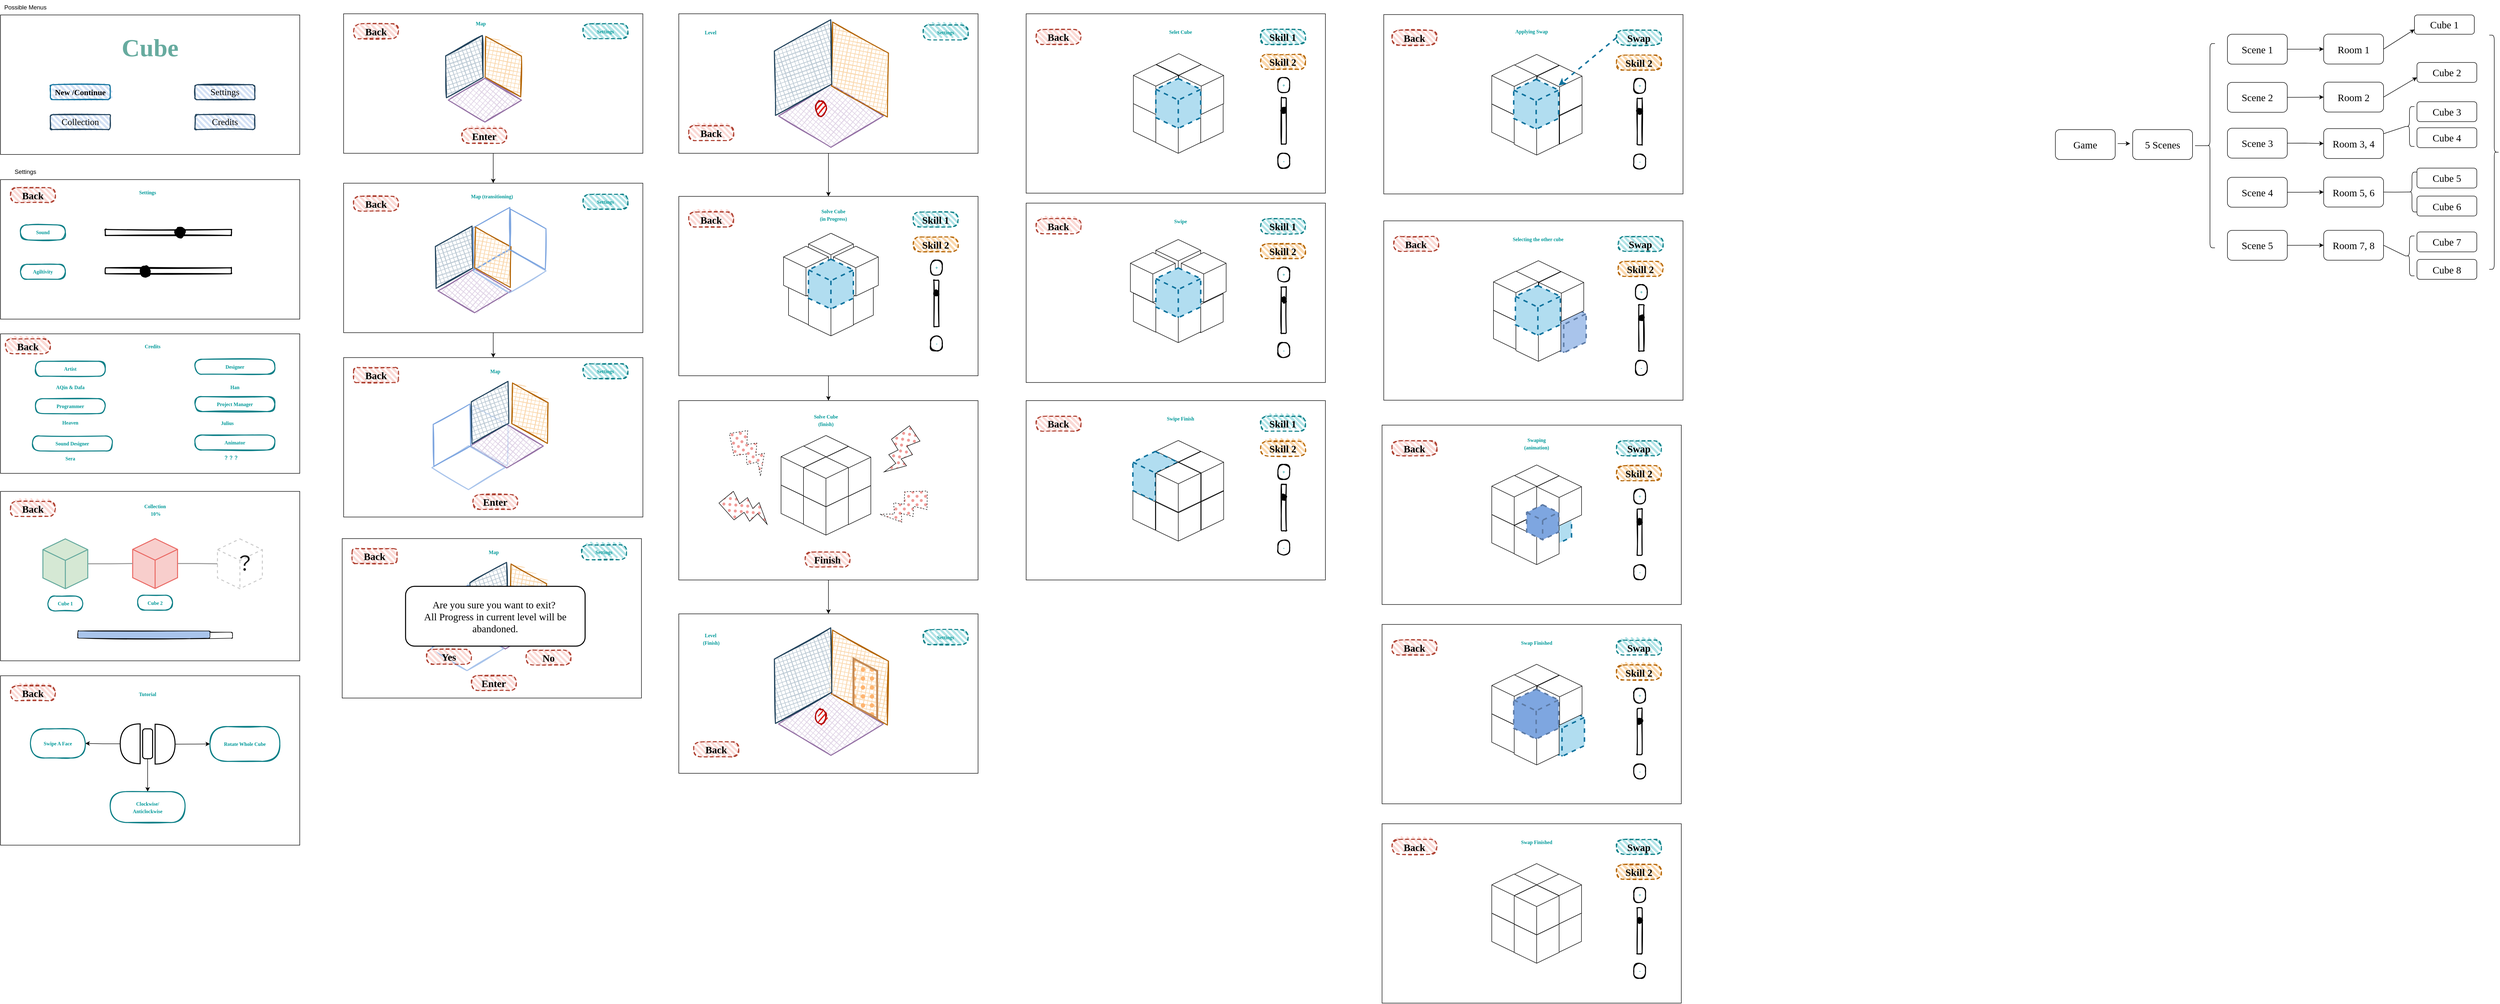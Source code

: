 <mxfile version="21.6.6" type="github">
  <diagram name="第 1 页" id="stkLOypLZ-UmR0rTxk0s">
    <mxGraphModel dx="1211" dy="702" grid="1" gridSize="10" guides="1" tooltips="1" connect="1" arrows="1" fold="1" page="1" pageScale="1" pageWidth="827" pageHeight="1169" math="0" shadow="0">
      <root>
        <mxCell id="0" />
        <mxCell id="1" parent="0" />
        <mxCell id="WRboyPtA0cGVxALPe9MC-121" style="edgeStyle=orthogonalEdgeStyle;rounded=0;orthogonalLoop=1;jettySize=auto;html=1;exitX=0.5;exitY=1;exitDx=0;exitDy=0;entryX=0.5;entryY=0;entryDx=0;entryDy=0;" parent="1" source="WRboyPtA0cGVxALPe9MC-111" target="WRboyPtA0cGVxALPe9MC-94" edge="1">
          <mxGeometry relative="1" as="geometry" />
        </mxCell>
        <mxCell id="WRboyPtA0cGVxALPe9MC-111" value="" style="rounded=0;whiteSpace=wrap;html=1;" parent="1" vertex="1">
          <mxGeometry x="727.91" y="37.66" width="600" height="280" as="geometry" />
        </mxCell>
        <mxCell id="WRboyPtA0cGVxALPe9MC-2" value="" style="rounded=0;whiteSpace=wrap;html=1;" parent="1" vertex="1">
          <mxGeometry x="40" y="40" width="600" height="280" as="geometry" />
        </mxCell>
        <mxCell id="WRboyPtA0cGVxALPe9MC-3" value="Possible Menus" style="text;html=1;strokeColor=none;fillColor=none;align=center;verticalAlign=middle;whiteSpace=wrap;rounded=0;" parent="1" vertex="1">
          <mxGeometry x="40" y="10" width="100" height="30" as="geometry" />
        </mxCell>
        <mxCell id="WRboyPtA0cGVxALPe9MC-5" value="&lt;font color=&quot;#67ab9f&quot; face=&quot;Comic Sans MS&quot; style=&quot;font-size: 50px;&quot;&gt;&lt;b&gt;Cube&lt;/b&gt;&lt;/font&gt;" style="text;html=1;strokeColor=none;fillColor=none;align=center;verticalAlign=middle;whiteSpace=wrap;rounded=0;" parent="1" vertex="1">
          <mxGeometry x="40" y="90" width="600" height="30" as="geometry" />
        </mxCell>
        <mxCell id="WRboyPtA0cGVxALPe9MC-6" value="&lt;font style=&quot;font-size: 16px;&quot; face=&quot;Comic Sans MS&quot;&gt;&lt;b&gt;New /Continue&lt;/b&gt;&lt;/font&gt;" style="rounded=1;whiteSpace=wrap;html=1;strokeWidth=2;fillWeight=4;hachureGap=8;hachureAngle=45;fillColor=#D4E1F5;sketch=1;strokeColor=#10739e;" parent="1" vertex="1">
          <mxGeometry x="140" y="180" width="120" height="30" as="geometry" />
        </mxCell>
        <mxCell id="WRboyPtA0cGVxALPe9MC-52" style="edgeStyle=orthogonalEdgeStyle;rounded=0;orthogonalLoop=1;jettySize=auto;html=1;exitX=0.5;exitY=1;exitDx=0;exitDy=0;entryX=0.5;entryY=0;entryDx=0;entryDy=0;" parent="1" source="WRboyPtA0cGVxALPe9MC-10" target="WRboyPtA0cGVxALPe9MC-12" edge="1">
          <mxGeometry relative="1" as="geometry" />
        </mxCell>
        <mxCell id="WRboyPtA0cGVxALPe9MC-10" value="" style="rounded=0;whiteSpace=wrap;html=1;" parent="1" vertex="1">
          <mxGeometry x="1400" y="37.66" width="600" height="280" as="geometry" />
        </mxCell>
        <mxCell id="WRboyPtA0cGVxALPe9MC-189" style="edgeStyle=orthogonalEdgeStyle;rounded=0;orthogonalLoop=1;jettySize=auto;html=1;exitX=0.5;exitY=1;exitDx=0;exitDy=0;" parent="1" source="WRboyPtA0cGVxALPe9MC-12" target="WRboyPtA0cGVxALPe9MC-161" edge="1">
          <mxGeometry relative="1" as="geometry" />
        </mxCell>
        <mxCell id="WRboyPtA0cGVxALPe9MC-12" value="" style="rounded=0;whiteSpace=wrap;html=1;" parent="1" vertex="1">
          <mxGeometry x="1400" y="404.12" width="600" height="360" as="geometry" />
        </mxCell>
        <mxCell id="WRboyPtA0cGVxALPe9MC-20" value="" style="html=1;whiteSpace=wrap;shape=isoCube2;backgroundOutline=1;isoAngle=15;" parent="1" vertex="1">
          <mxGeometry x="1620" y="564.12" width="90" height="100" as="geometry" />
        </mxCell>
        <mxCell id="WRboyPtA0cGVxALPe9MC-23" value="" style="html=1;whiteSpace=wrap;shape=isoCube2;backgroundOutline=1;isoAngle=15;" parent="1" vertex="1">
          <mxGeometry x="1700" y="564.12" width="90" height="100" as="geometry" />
        </mxCell>
        <mxCell id="WRboyPtA0cGVxALPe9MC-24" value="" style="html=1;whiteSpace=wrap;shape=isoCube2;backgroundOutline=1;isoAngle=15;" parent="1" vertex="1">
          <mxGeometry x="1660" y="584.12" width="90" height="100" as="geometry" />
        </mxCell>
        <mxCell id="WRboyPtA0cGVxALPe9MC-29" value="" style="html=1;whiteSpace=wrap;shape=isoCube2;backgroundOutline=1;isoAngle=15;" parent="1" vertex="1">
          <mxGeometry x="1660" y="478.12" width="90" height="100" as="geometry" />
        </mxCell>
        <mxCell id="WRboyPtA0cGVxALPe9MC-30" value="" style="html=1;whiteSpace=wrap;shape=isoCube2;backgroundOutline=1;isoAngle=15;" parent="1" vertex="1">
          <mxGeometry x="1610" y="504.12" width="90" height="100" as="geometry" />
        </mxCell>
        <mxCell id="WRboyPtA0cGVxALPe9MC-31" value="" style="html=1;whiteSpace=wrap;shape=isoCube2;backgroundOutline=1;isoAngle=15;" parent="1" vertex="1">
          <mxGeometry x="1710" y="504.12" width="90" height="100" as="geometry" />
        </mxCell>
        <mxCell id="WRboyPtA0cGVxALPe9MC-32" value="" style="html=1;whiteSpace=wrap;shape=isoCube2;backgroundOutline=1;isoAngle=15;strokeColor=#10739e;fillColor=#b1ddf0;strokeWidth=3;dashed=1;" parent="1" vertex="1">
          <mxGeometry x="1660" y="530.12" width="90" height="100" as="geometry" />
        </mxCell>
        <mxCell id="WRboyPtA0cGVxALPe9MC-48" value="" style="html=1;whiteSpace=wrap;aspect=fixed;shape=rhombus;perimeter=rhombusPerimeter;strokeWidth=2;fillWeight=-1;hachureGap=8;fillStyle=cross-hatch;fillColor=#e1d5e7;sketch=1;strokeColor=#9673a6;" parent="1" vertex="1">
          <mxGeometry x="1600" y="179.66" width="210" height="126" as="geometry" />
        </mxCell>
        <mxCell id="WRboyPtA0cGVxALPe9MC-49" value="" style="html=1;whiteSpace=wrap;aspect=fixed;shape=rhombus;rotation=-120;fillColor=#fad7ac;strokeColor=#b46504;perimeter=rhombusPerimeter;strokeWidth=2;fillWeight=-1;hachureGap=8;fillStyle=cross-hatch;sketch=1;" parent="1" vertex="1">
          <mxGeometry x="1653.27" y="83.55" width="220" height="132" as="geometry" />
        </mxCell>
        <mxCell id="WRboyPtA0cGVxALPe9MC-50" value="" style="html=1;whiteSpace=wrap;aspect=fixed;shape=rhombus;rotation=120;fillColor=#bac8d3;strokeColor=#23445d;perimeter=rhombusPerimeter;strokeWidth=2;fillWeight=-1;hachureGap=8;fillStyle=cross-hatch;sketch=1;" parent="1" vertex="1">
          <mxGeometry x="1538.33" y="79.16" width="221.67" height="133" as="geometry" />
        </mxCell>
        <mxCell id="WRboyPtA0cGVxALPe9MC-51" value="" style="shape=ellipse;whiteSpace=wrap;html=1;perimeter=ellipsePerimeter;strokeWidth=2;fillWeight=2;hachureGap=8;fillColor=#e51400;fillStyle=dots;sketch=1;fontColor=#ffffff;strokeColor=#B20000;" parent="1" vertex="1">
          <mxGeometry x="1675" y="212.66" width="20" height="30" as="geometry" />
        </mxCell>
        <mxCell id="WRboyPtA0cGVxALPe9MC-64" value="&lt;font style=&quot;font-size: 20px;&quot; face=&quot;Comic Sans MS&quot;&gt;&lt;b&gt;Skill 1&lt;/b&gt;&lt;/font&gt;" style="html=1;whiteSpace=wrap;shape=label;backgroundOutline=1;isoAngle=15;rounded=1;strokeWidth=2;fillWeight=4;hachureGap=8;hachureAngle=45;fillColor=#b0e3e6;sketch=1;arcSize=50;strokeColor=#0e8088;dashed=1;" parent="1" vertex="1">
          <mxGeometry x="1870" y="435.56" width="90" height="30" as="geometry" />
        </mxCell>
        <mxCell id="WRboyPtA0cGVxALPe9MC-68" value="&lt;font size=&quot;1&quot; face=&quot;Comic Sans MS&quot;&gt;&lt;b style=&quot;font-size: 20px;&quot;&gt;Skill 2&lt;/b&gt;&lt;/font&gt;" style="html=1;whiteSpace=wrap;shape=label;backgroundOutline=1;isoAngle=15;rounded=1;strokeWidth=2;fillWeight=4;hachureGap=8;hachureAngle=45;fillColor=#fad7ac;sketch=1;arcSize=50;strokeColor=#b46504;dashed=1;" parent="1" vertex="1">
          <mxGeometry x="1870" y="485.56" width="90" height="30" as="geometry" />
        </mxCell>
        <mxCell id="WRboyPtA0cGVxALPe9MC-69" value="&lt;font face=&quot;Comic Sans MS&quot; style=&quot;font-size: 20px;&quot;&gt;&lt;b&gt;Back&lt;/b&gt;&lt;/font&gt;" style="html=1;whiteSpace=wrap;shape=label;backgroundOutline=1;isoAngle=15;rounded=1;strokeWidth=2;fillWeight=4;hachureGap=8;hachureAngle=45;fillColor=#fad9d5;sketch=1;arcSize=50;strokeColor=#ae4132;dashed=1;" parent="1" vertex="1">
          <mxGeometry x="1420" y="435.56" width="90" height="30" as="geometry" />
        </mxCell>
        <mxCell id="WRboyPtA0cGVxALPe9MC-70" value="&lt;font color=&quot;#009999&quot; size=&quot;1&quot; face=&quot;Comic Sans MS&quot;&gt;&lt;b style=&quot;&quot;&gt;Settings&lt;/b&gt;&lt;/font&gt;" style="html=1;whiteSpace=wrap;shape=label;backgroundOutline=1;isoAngle=15;rounded=1;strokeWidth=2;fillWeight=4;hachureGap=8;hachureAngle=45;fillColor=#b0e3e6;sketch=1;arcSize=50;strokeColor=#0e8088;dashed=1;" parent="1" vertex="1">
          <mxGeometry x="1890" y="60.1" width="90" height="30" as="geometry" />
        </mxCell>
        <mxCell id="WRboyPtA0cGVxALPe9MC-82" value="&lt;font style=&quot;font-size: 18px;&quot; face=&quot;Comic Sans MS&quot;&gt;Collection&lt;/font&gt;" style="rounded=1;whiteSpace=wrap;html=1;strokeWidth=2;fillWeight=4;hachureGap=8;hachureAngle=45;fillColor=#D4E1F5;sketch=1;strokeColor=#23445d;" parent="1" vertex="1">
          <mxGeometry x="140" y="240" width="120" height="30" as="geometry" />
        </mxCell>
        <mxCell id="WRboyPtA0cGVxALPe9MC-83" value="&lt;font style=&quot;font-size: 18px;&quot; face=&quot;Comic Sans MS&quot;&gt;Settings&lt;/font&gt;" style="rounded=1;whiteSpace=wrap;html=1;strokeWidth=2;fillWeight=4;hachureGap=8;hachureAngle=45;fillColor=#D4E1F5;sketch=1;strokeColor=#23445d;" parent="1" vertex="1">
          <mxGeometry x="430" y="180" width="120" height="30" as="geometry" />
        </mxCell>
        <mxCell id="WRboyPtA0cGVxALPe9MC-84" value="&lt;font style=&quot;font-size: 18px;&quot; face=&quot;Comic Sans MS&quot;&gt;Credits&lt;/font&gt;" style="rounded=1;whiteSpace=wrap;html=1;strokeWidth=2;fillWeight=4;hachureGap=8;hachureAngle=45;fillColor=#D4E1F5;sketch=1;strokeColor=#23445d;" parent="1" vertex="1">
          <mxGeometry x="430" y="240" width="120" height="30" as="geometry" />
        </mxCell>
        <mxCell id="WRboyPtA0cGVxALPe9MC-85" value="" style="rounded=0;whiteSpace=wrap;html=1;" parent="1" vertex="1">
          <mxGeometry x="1400" y="1242.0" width="600" height="320" as="geometry" />
        </mxCell>
        <mxCell id="WRboyPtA0cGVxALPe9MC-87" value="" style="html=1;whiteSpace=wrap;aspect=fixed;shape=rhombus;perimeter=rhombusPerimeter;strokeWidth=2;fillWeight=-1;hachureGap=8;fillStyle=cross-hatch;fillColor=#e1d5e7;sketch=1;strokeColor=#9673a6;" parent="1" vertex="1">
          <mxGeometry x="1600" y="1400.0" width="210" height="126" as="geometry" />
        </mxCell>
        <mxCell id="WRboyPtA0cGVxALPe9MC-88" value="" style="html=1;whiteSpace=wrap;aspect=fixed;shape=rhombus;rotation=-120;fillColor=#fad7ac;strokeColor=#b46504;perimeter=rhombusPerimeter;strokeWidth=2;fillWeight=-1;hachureGap=8;fillStyle=cross-hatch;sketch=1;" parent="1" vertex="1">
          <mxGeometry x="1653.27" y="1303.89" width="220" height="132" as="geometry" />
        </mxCell>
        <mxCell id="WRboyPtA0cGVxALPe9MC-89" value="" style="html=1;whiteSpace=wrap;aspect=fixed;shape=rhombus;rotation=120;fillColor=#bac8d3;strokeColor=#23445d;perimeter=rhombusPerimeter;strokeWidth=2;fillWeight=-1;hachureGap=8;fillStyle=cross-hatch;sketch=1;" parent="1" vertex="1">
          <mxGeometry x="1538.33" y="1299.5" width="221.67" height="133" as="geometry" />
        </mxCell>
        <mxCell id="WRboyPtA0cGVxALPe9MC-90" value="" style="shape=ellipse;whiteSpace=wrap;html=1;perimeter=ellipsePerimeter;strokeWidth=2;fillWeight=2;hachureGap=8;fillColor=#e51400;fillStyle=dots;sketch=1;fontColor=#ffffff;strokeColor=#B20000;" parent="1" vertex="1">
          <mxGeometry x="1675" y="1433.0" width="20" height="30" as="geometry" />
        </mxCell>
        <mxCell id="WRboyPtA0cGVxALPe9MC-91" value="&lt;font color=&quot;#009999&quot; size=&quot;1&quot; face=&quot;Comic Sans MS&quot;&gt;&lt;b style=&quot;&quot;&gt;Settings&lt;/b&gt;&lt;/font&gt;" style="html=1;whiteSpace=wrap;shape=label;backgroundOutline=1;isoAngle=15;rounded=1;strokeWidth=2;fillWeight=4;hachureGap=8;hachureAngle=45;fillColor=#b0e3e6;sketch=1;arcSize=50;strokeColor=#0e8088;dashed=1;" parent="1" vertex="1">
          <mxGeometry x="1890" y="1273.89" width="90" height="30" as="geometry" />
        </mxCell>
        <mxCell id="WRboyPtA0cGVxALPe9MC-122" style="edgeStyle=orthogonalEdgeStyle;rounded=0;orthogonalLoop=1;jettySize=auto;html=1;exitX=0.5;exitY=1;exitDx=0;exitDy=0;entryX=0.5;entryY=0;entryDx=0;entryDy=0;" parent="1" source="WRboyPtA0cGVxALPe9MC-118" target="WRboyPtA0cGVxALPe9MC-113" edge="1">
          <mxGeometry relative="1" as="geometry" />
        </mxCell>
        <mxCell id="WRboyPtA0cGVxALPe9MC-124" style="edgeStyle=orthogonalEdgeStyle;rounded=0;orthogonalLoop=1;jettySize=auto;html=1;exitX=0.5;exitY=1;exitDx=0;exitDy=0;entryX=0.5;entryY=0;entryDx=0;entryDy=0;" parent="1" source="WRboyPtA0cGVxALPe9MC-94" target="WRboyPtA0cGVxALPe9MC-113" edge="1">
          <mxGeometry relative="1" as="geometry" />
        </mxCell>
        <mxCell id="WRboyPtA0cGVxALPe9MC-94" value="" style="rounded=0;whiteSpace=wrap;html=1;" parent="1" vertex="1">
          <mxGeometry x="727.91" y="377.66" width="600" height="300" as="geometry" />
        </mxCell>
        <mxCell id="WRboyPtA0cGVxALPe9MC-96" value="" style="html=1;whiteSpace=wrap;aspect=fixed;shape=rhombus;perimeter=rhombusPerimeter;strokeWidth=2;fillWeight=-1;hachureGap=8;fillStyle=cross-hatch;fillColor=#e1d5e7;sketch=1;strokeColor=#9673a6;" parent="1" vertex="1">
          <mxGeometry x="937.91" y="167.0" width="146.67" height="88" as="geometry" />
        </mxCell>
        <mxCell id="WRboyPtA0cGVxALPe9MC-98" value="" style="html=1;whiteSpace=wrap;aspect=fixed;shape=rhombus;rotation=120;fillColor=#bac8d3;strokeColor=#23445d;perimeter=rhombusPerimeter;strokeWidth=2;fillWeight=-1;hachureGap=8;fillStyle=cross-hatch;sketch=1;" parent="1" vertex="1">
          <mxGeometry x="897.91" y="100.33" width="144.46" height="86.67" as="geometry" />
        </mxCell>
        <mxCell id="WRboyPtA0cGVxALPe9MC-100" value="&lt;font color=&quot;#009999&quot; size=&quot;1&quot; face=&quot;Comic Sans MS&quot;&gt;&lt;b style=&quot;&quot;&gt;Settings&lt;/b&gt;&lt;/font&gt;" style="html=1;whiteSpace=wrap;shape=label;backgroundOutline=1;isoAngle=15;rounded=1;strokeWidth=2;fillWeight=4;hachureGap=8;hachureAngle=45;fillColor=#b0e3e6;sketch=1;arcSize=50;strokeColor=#0e8088;dashed=1;" parent="1" vertex="1">
          <mxGeometry x="1207.91" y="57.66" width="90" height="30" as="geometry" />
        </mxCell>
        <mxCell id="WRboyPtA0cGVxALPe9MC-97" value="" style="html=1;whiteSpace=wrap;aspect=fixed;shape=rhombus;rotation=-120;fillColor=#fad7ac;strokeColor=#b46504;perimeter=rhombusPerimeter;strokeWidth=2;fillWeight=-1;hachureGap=8;fillStyle=cross-hatch;sketch=1;" parent="1" vertex="1">
          <mxGeometry x="977.91" y="101.61" width="140.18" height="84.11" as="geometry" />
        </mxCell>
        <mxCell id="WRboyPtA0cGVxALPe9MC-105" value="" style="html=1;whiteSpace=wrap;aspect=fixed;shape=rhombus;perimeter=rhombusPerimeter;strokeWidth=2;fillWeight=-1;hachureGap=8;fillStyle=cross-hatch;fillColor=#e1d5e7;sketch=1;strokeColor=#9673a6;" parent="1" vertex="1">
          <mxGeometry x="917.15" y="549.66" width="146.67" height="88" as="geometry" />
        </mxCell>
        <mxCell id="WRboyPtA0cGVxALPe9MC-106" value="" style="html=1;whiteSpace=wrap;aspect=fixed;shape=rhombus;rotation=120;fillColor=#bac8d3;strokeColor=#23445d;perimeter=rhombusPerimeter;strokeWidth=2;fillWeight=-1;hachureGap=8;fillStyle=cross-hatch;sketch=1;" parent="1" vertex="1">
          <mxGeometry x="877.15" y="482.99" width="144.46" height="86.67" as="geometry" />
        </mxCell>
        <mxCell id="WRboyPtA0cGVxALPe9MC-107" value="" style="html=1;whiteSpace=wrap;aspect=fixed;shape=rhombus;perimeter=rhombusPerimeter;strokeWidth=2;fillWeight=-1;hachureGap=8;fillStyle=cross-hatch;fillColor=none;sketch=1;strokeColor=#A9C4EB;" parent="1" vertex="1">
          <mxGeometry x="987.15" y="509.66" width="146.67" height="88" as="geometry" />
        </mxCell>
        <mxCell id="WRboyPtA0cGVxALPe9MC-108" value="" style="html=1;whiteSpace=wrap;aspect=fixed;shape=rhombus;rotation=120;fillColor=none;perimeter=rhombusPerimeter;strokeWidth=2;fillWeight=-1;hachureGap=8;fillStyle=cross-hatch;sketch=1;strokeColor=#7EA6E0;" parent="1" vertex="1">
          <mxGeometry x="952.87" y="445.55" width="144.46" height="86.67" as="geometry" />
        </mxCell>
        <mxCell id="WRboyPtA0cGVxALPe9MC-109" value="" style="html=1;whiteSpace=wrap;aspect=fixed;shape=rhombus;rotation=-120;fillColor=#fad7ac;strokeColor=#b46504;perimeter=rhombusPerimeter;strokeWidth=2;fillWeight=-1;hachureGap=8;fillStyle=cross-hatch;sketch=1;" parent="1" vertex="1">
          <mxGeometry x="957.15" y="484.27" width="140.18" height="84.11" as="geometry" />
        </mxCell>
        <mxCell id="WRboyPtA0cGVxALPe9MC-110" value="" style="html=1;whiteSpace=wrap;aspect=fixed;shape=rhombus;rotation=-120;fillColor=none;strokeColor=#7EA6E0;perimeter=rhombusPerimeter;strokeWidth=2;fillWeight=-1;hachureGap=8;fillStyle=cross-hatch;sketch=1;" parent="1" vertex="1">
          <mxGeometry x="1027.15" y="448.11" width="140.18" height="84.11" as="geometry" />
        </mxCell>
        <mxCell id="WRboyPtA0cGVxALPe9MC-112" value="&lt;font color=&quot;#009999&quot; size=&quot;1&quot; face=&quot;Comic Sans MS&quot;&gt;&lt;b style=&quot;&quot;&gt;Settings&lt;/b&gt;&lt;/font&gt;" style="html=1;whiteSpace=wrap;shape=label;backgroundOutline=1;isoAngle=15;rounded=1;strokeWidth=2;fillWeight=4;hachureGap=8;hachureAngle=45;fillColor=#b0e3e6;sketch=1;arcSize=50;strokeColor=#0e8088;dashed=1;" parent="1" vertex="1">
          <mxGeometry x="1207.91" y="400.1" width="90" height="30" as="geometry" />
        </mxCell>
        <mxCell id="WRboyPtA0cGVxALPe9MC-113" value="" style="rounded=0;whiteSpace=wrap;html=1;" parent="1" vertex="1">
          <mxGeometry x="728.0" y="727.66" width="600" height="320" as="geometry" />
        </mxCell>
        <mxCell id="WRboyPtA0cGVxALPe9MC-114" value="" style="html=1;whiteSpace=wrap;aspect=fixed;shape=rhombus;perimeter=rhombusPerimeter;strokeWidth=2;fillWeight=-1;hachureGap=8;fillStyle=cross-hatch;fillColor=#e1d5e7;sketch=1;strokeColor=#9673a6;" parent="1" vertex="1">
          <mxGeometry x="981.66" y="861.21" width="146.67" height="88" as="geometry" />
        </mxCell>
        <mxCell id="WRboyPtA0cGVxALPe9MC-115" value="" style="html=1;whiteSpace=wrap;aspect=fixed;shape=rhombus;rotation=120;fillColor=#bac8d3;strokeColor=#23445d;perimeter=rhombusPerimeter;strokeWidth=2;fillWeight=-1;hachureGap=8;fillStyle=cross-hatch;sketch=1;" parent="1" vertex="1">
          <mxGeometry x="949.25" y="794.66" width="144.46" height="86.67" as="geometry" />
        </mxCell>
        <mxCell id="WRboyPtA0cGVxALPe9MC-116" value="" style="html=1;whiteSpace=wrap;aspect=fixed;shape=rhombus;perimeter=rhombusPerimeter;strokeWidth=2;fillWeight=-1;hachureGap=8;fillStyle=cross-hatch;fillColor=none;sketch=1;strokeColor=#A9C4EB;" parent="1" vertex="1">
          <mxGeometry x="904.9" y="904.66" width="146.67" height="88" as="geometry" />
        </mxCell>
        <mxCell id="WRboyPtA0cGVxALPe9MC-117" value="" style="html=1;whiteSpace=wrap;aspect=fixed;shape=rhombus;rotation=120;fillColor=none;perimeter=rhombusPerimeter;strokeWidth=2;fillWeight=-1;hachureGap=8;fillStyle=cross-hatch;sketch=1;strokeColor=#7EA6E0;" parent="1" vertex="1">
          <mxGeometry x="872.83" y="840.04" width="144.46" height="86.67" as="geometry" />
        </mxCell>
        <mxCell id="WRboyPtA0cGVxALPe9MC-119" value="" style="html=1;whiteSpace=wrap;aspect=fixed;shape=rhombus;rotation=-120;fillColor=none;strokeColor=#7EA6E0;perimeter=rhombusPerimeter;strokeWidth=2;fillWeight=-1;hachureGap=8;fillStyle=cross-hatch;sketch=1;opacity=30;" parent="1" vertex="1">
          <mxGeometry x="951.39" y="842.6" width="140.18" height="84.11" as="geometry" />
        </mxCell>
        <mxCell id="WRboyPtA0cGVxALPe9MC-120" value="&lt;font color=&quot;#009999&quot; size=&quot;1&quot; face=&quot;Comic Sans MS&quot;&gt;&lt;b style=&quot;&quot;&gt;Settings&lt;/b&gt;&lt;/font&gt;" style="html=1;whiteSpace=wrap;shape=label;backgroundOutline=1;isoAngle=15;rounded=1;strokeWidth=2;fillWeight=4;hachureGap=8;hachureAngle=45;fillColor=#b0e3e6;sketch=1;arcSize=50;strokeColor=#0e8088;dashed=1;" parent="1" vertex="1">
          <mxGeometry x="1208.0" y="740.1" width="90" height="30" as="geometry" />
        </mxCell>
        <mxCell id="WRboyPtA0cGVxALPe9MC-118" value="" style="html=1;whiteSpace=wrap;aspect=fixed;shape=rhombus;rotation=-120;fillColor=#fad7ac;strokeColor=#b46504;perimeter=rhombusPerimeter;strokeWidth=2;fillWeight=-1;hachureGap=8;fillStyle=cross-hatch;sketch=1;" parent="1" vertex="1">
          <mxGeometry x="1031.48" y="797.22" width="140.18" height="84.11" as="geometry" />
        </mxCell>
        <mxCell id="WRboyPtA0cGVxALPe9MC-125" value="&lt;font color=&quot;#009999&quot; size=&quot;1&quot; face=&quot;Comic Sans MS&quot;&gt;&lt;b style=&quot;&quot;&gt;Level&amp;nbsp;&lt;br&gt;&lt;/b&gt;&lt;/font&gt;" style="html=1;whiteSpace=wrap;shape=label;backgroundOutline=1;isoAngle=15;rounded=1;strokeWidth=2;fillWeight=4;hachureGap=8;hachureAngle=45;fillColor=none;sketch=1;arcSize=50;strokeColor=none;" parent="1" vertex="1">
          <mxGeometry x="1420" y="60.1" width="90" height="30" as="geometry" />
        </mxCell>
        <mxCell id="WRboyPtA0cGVxALPe9MC-126" value="" style="rounded=0;whiteSpace=wrap;html=1;" parent="1" vertex="1">
          <mxGeometry x="40" y="370.45" width="600" height="280" as="geometry" />
        </mxCell>
        <mxCell id="WRboyPtA0cGVxALPe9MC-127" value="Settings" style="text;html=1;strokeColor=none;fillColor=none;align=center;verticalAlign=middle;whiteSpace=wrap;rounded=0;" parent="1" vertex="1">
          <mxGeometry x="40" y="340.45" width="100" height="30" as="geometry" />
        </mxCell>
        <mxCell id="WRboyPtA0cGVxALPe9MC-134" value="&lt;font color=&quot;#009999&quot; size=&quot;1&quot; face=&quot;Comic Sans MS&quot;&gt;&lt;b style=&quot;&quot;&gt;Map&lt;br&gt;&lt;/b&gt;&lt;/font&gt;" style="html=1;whiteSpace=wrap;shape=label;backgroundOutline=1;isoAngle=15;rounded=1;strokeWidth=2;fillWeight=4;hachureGap=8;hachureAngle=45;fillColor=none;sketch=1;arcSize=50;strokeColor=none;" parent="1" vertex="1">
          <mxGeometry x="958.0" y="42.41" width="90" height="30" as="geometry" />
        </mxCell>
        <mxCell id="WRboyPtA0cGVxALPe9MC-135" value="&lt;font color=&quot;#009999&quot; size=&quot;1&quot; face=&quot;Comic Sans MS&quot;&gt;&lt;b style=&quot;&quot;&gt;Map (transitioning)&lt;br&gt;&lt;/b&gt;&lt;/font&gt;" style="html=1;whiteSpace=wrap;shape=label;backgroundOutline=1;isoAngle=15;rounded=1;strokeWidth=2;fillWeight=4;hachureGap=8;hachureAngle=45;fillColor=none;sketch=1;arcSize=50;strokeColor=none;" parent="1" vertex="1">
          <mxGeometry x="936.58" y="389.16" width="177.05" height="30" as="geometry" />
        </mxCell>
        <mxCell id="WRboyPtA0cGVxALPe9MC-136" value="&lt;font color=&quot;#009999&quot; size=&quot;1&quot; face=&quot;Comic Sans MS&quot;&gt;&lt;b style=&quot;&quot;&gt;Map&lt;br&gt;&lt;/b&gt;&lt;/font&gt;" style="html=1;whiteSpace=wrap;shape=label;backgroundOutline=1;isoAngle=15;rounded=1;strokeWidth=2;fillWeight=4;hachureGap=8;hachureAngle=45;fillColor=none;sketch=1;arcSize=50;strokeColor=none;" parent="1" vertex="1">
          <mxGeometry x="987.15" y="740.1" width="90" height="30" as="geometry" />
        </mxCell>
        <mxCell id="WRboyPtA0cGVxALPe9MC-137" value="&lt;font color=&quot;#009999&quot; size=&quot;1&quot; face=&quot;Comic Sans MS&quot;&gt;&lt;b style=&quot;&quot;&gt;Solve Cube &lt;br&gt;(in Progress)&lt;br&gt;&lt;/b&gt;&lt;/font&gt;" style="html=1;whiteSpace=wrap;shape=label;backgroundOutline=1;isoAngle=15;rounded=1;strokeWidth=2;fillWeight=4;hachureGap=8;hachureAngle=45;fillColor=none;sketch=1;arcSize=50;strokeColor=none;" parent="1" vertex="1">
          <mxGeometry x="1630" y="425.56" width="160" height="30" as="geometry" />
        </mxCell>
        <mxCell id="WRboyPtA0cGVxALPe9MC-138" value="&lt;font color=&quot;#009999&quot; size=&quot;1&quot; face=&quot;Comic Sans MS&quot;&gt;&lt;b style=&quot;&quot;&gt;Level&amp;nbsp;&lt;br&gt;(Finish)&lt;br&gt;&lt;/b&gt;&lt;/font&gt;" style="html=1;whiteSpace=wrap;shape=label;backgroundOutline=1;isoAngle=15;rounded=1;strokeWidth=2;fillWeight=4;hachureGap=8;hachureAngle=45;fillColor=none;sketch=1;arcSize=50;strokeColor=none;" parent="1" vertex="1">
          <mxGeometry x="1420" y="1277.0" width="90" height="30" as="geometry" />
        </mxCell>
        <mxCell id="WRboyPtA0cGVxALPe9MC-148" value="" style="shape=parallelogram;perimeter=parallelogramPerimeter;whiteSpace=wrap;html=1;fixedSize=1;size=25;rotation=-90;fillColor=#FFB570;strokeColor=#C48B56;strokeWidth=4;fillStyle=dots;" parent="1" vertex="1">
          <mxGeometry x="1714" y="1368.0" width="120" height="47.5" as="geometry" />
        </mxCell>
        <mxCell id="WRboyPtA0cGVxALPe9MC-149" value="&lt;font color=&quot;#009999&quot; size=&quot;1&quot; face=&quot;Comic Sans MS&quot;&gt;&lt;b style=&quot;&quot;&gt;Settings&lt;br&gt;&lt;/b&gt;&lt;/font&gt;" style="html=1;whiteSpace=wrap;shape=label;backgroundOutline=1;isoAngle=15;rounded=1;strokeWidth=2;fillWeight=4;hachureGap=8;hachureAngle=45;fillColor=none;sketch=1;arcSize=50;strokeColor=none;" parent="1" vertex="1">
          <mxGeometry x="290" y="380.9" width="90" height="30" as="geometry" />
        </mxCell>
        <mxCell id="WRboyPtA0cGVxALPe9MC-153" value="&lt;font color=&quot;#009999&quot; size=&quot;1&quot; face=&quot;Comic Sans MS&quot;&gt;&lt;b style=&quot;&quot;&gt;Sound&lt;/b&gt;&lt;/font&gt;" style="html=1;whiteSpace=wrap;shape=label;backgroundOutline=1;isoAngle=15;rounded=1;strokeWidth=2;fillWeight=4;hachureGap=8;hachureAngle=45;fillColor=none;sketch=1;arcSize=50;strokeColor=#0e8088;" parent="1" vertex="1">
          <mxGeometry x="80" y="461.45" width="90" height="30" as="geometry" />
        </mxCell>
        <mxCell id="WRboyPtA0cGVxALPe9MC-154" value="&lt;font color=&quot;#009999&quot; size=&quot;1&quot; face=&quot;Comic Sans MS&quot;&gt;&lt;b style=&quot;&quot;&gt;Agiltivity&lt;/b&gt;&lt;/font&gt;" style="html=1;whiteSpace=wrap;shape=label;backgroundOutline=1;isoAngle=15;rounded=1;strokeWidth=2;fillWeight=4;hachureGap=8;hachureAngle=45;fillColor=none;sketch=1;arcSize=50;strokeColor=#0e8088;" parent="1" vertex="1">
          <mxGeometry x="80" y="540.45" width="90" height="30" as="geometry" />
        </mxCell>
        <mxCell id="WRboyPtA0cGVxALPe9MC-194" style="edgeStyle=orthogonalEdgeStyle;rounded=0;orthogonalLoop=1;jettySize=auto;html=1;exitX=0.5;exitY=1;exitDx=0;exitDy=0;" parent="1" source="WRboyPtA0cGVxALPe9MC-161" target="WRboyPtA0cGVxALPe9MC-85" edge="1">
          <mxGeometry relative="1" as="geometry" />
        </mxCell>
        <mxCell id="WRboyPtA0cGVxALPe9MC-161" value="" style="rounded=0;whiteSpace=wrap;html=1;" parent="1" vertex="1">
          <mxGeometry x="1400" y="814" width="600" height="360" as="geometry" />
        </mxCell>
        <mxCell id="WRboyPtA0cGVxALPe9MC-162" value="" style="html=1;whiteSpace=wrap;shape=isoCube2;backgroundOutline=1;isoAngle=15;" parent="1" vertex="1">
          <mxGeometry x="1605" y="918" width="90" height="100" as="geometry" />
        </mxCell>
        <mxCell id="WRboyPtA0cGVxALPe9MC-163" value="" style="html=1;whiteSpace=wrap;shape=isoCube2;backgroundOutline=1;isoAngle=15;" parent="1" vertex="1">
          <mxGeometry x="1605" y="962" width="90" height="100" as="geometry" />
        </mxCell>
        <mxCell id="WRboyPtA0cGVxALPe9MC-164" value="" style="html=1;whiteSpace=wrap;shape=isoCube2;backgroundOutline=1;isoAngle=15;" parent="1" vertex="1">
          <mxGeometry x="1695" y="963" width="90" height="100" as="geometry" />
        </mxCell>
        <mxCell id="WRboyPtA0cGVxALPe9MC-165" value="" style="html=1;whiteSpace=wrap;shape=isoCube2;backgroundOutline=1;isoAngle=15;" parent="1" vertex="1">
          <mxGeometry x="1650" y="984" width="90" height="100" as="geometry" />
        </mxCell>
        <mxCell id="WRboyPtA0cGVxALPe9MC-166" value="" style="html=1;whiteSpace=wrap;shape=isoCube2;backgroundOutline=1;isoAngle=15;" parent="1" vertex="1">
          <mxGeometry x="1650" y="884" width="90" height="100" as="geometry" />
        </mxCell>
        <mxCell id="WRboyPtA0cGVxALPe9MC-167" value="" style="html=1;whiteSpace=wrap;shape=isoCube2;backgroundOutline=1;isoAngle=15;" parent="1" vertex="1">
          <mxGeometry x="1605" y="905" width="90" height="100" as="geometry" />
        </mxCell>
        <mxCell id="WRboyPtA0cGVxALPe9MC-168" value="" style="html=1;whiteSpace=wrap;shape=isoCube2;backgroundOutline=1;isoAngle=15;" parent="1" vertex="1">
          <mxGeometry x="1695" y="906" width="90" height="100" as="geometry" />
        </mxCell>
        <mxCell id="WRboyPtA0cGVxALPe9MC-169" value="" style="html=1;whiteSpace=wrap;shape=isoCube2;backgroundOutline=1;isoAngle=15;strokeColor=#000000;fillColor=default;" parent="1" vertex="1">
          <mxGeometry x="1650" y="927" width="90" height="100" as="geometry" />
        </mxCell>
        <mxCell id="WRboyPtA0cGVxALPe9MC-172" value="&lt;font face=&quot;Comic Sans MS&quot;&gt;&lt;span style=&quot;font-size: 20px;&quot;&gt;&lt;b&gt;Finish&lt;/b&gt;&lt;/span&gt;&lt;/font&gt;" style="html=1;whiteSpace=wrap;shape=label;backgroundOutline=1;isoAngle=15;rounded=1;strokeWidth=2;fillWeight=4;hachureGap=8;hachureAngle=45;fillColor=#fad9d5;sketch=1;arcSize=50;strokeColor=#ae4132;dashed=1;" parent="1" vertex="1">
          <mxGeometry x="1653.27" y="1118" width="90" height="30" as="geometry" />
        </mxCell>
        <mxCell id="WRboyPtA0cGVxALPe9MC-174" value="&lt;font color=&quot;#009999&quot; size=&quot;1&quot; face=&quot;Comic Sans MS&quot;&gt;&lt;b style=&quot;&quot;&gt;Solve Cube &lt;br&gt;(finish)&lt;br&gt;&lt;/b&gt;&lt;/font&gt;" style="html=1;whiteSpace=wrap;shape=label;backgroundOutline=1;isoAngle=15;rounded=1;strokeWidth=2;fillWeight=4;hachureGap=8;hachureAngle=45;fillColor=none;sketch=1;arcSize=50;strokeColor=none;" parent="1" vertex="1">
          <mxGeometry x="1615" y="838" width="160" height="30" as="geometry" />
        </mxCell>
        <mxCell id="WRboyPtA0cGVxALPe9MC-175" value="" style="rounded=1;whiteSpace=wrap;html=1;strokeWidth=2;fillWeight=4;hachureGap=8;hachureAngle=45;fillColor=none;sketch=1;fillStyle=hachure;" parent="1" vertex="1">
          <mxGeometry x="250" y="470.45" width="253" height="12" as="geometry" />
        </mxCell>
        <mxCell id="WRboyPtA0cGVxALPe9MC-177" value="" style="rounded=1;whiteSpace=wrap;html=1;strokeWidth=2;fillWeight=4;hachureGap=8;hachureAngle=45;fillColor=none;sketch=1;strokeColor=default;" parent="1" vertex="1">
          <mxGeometry x="1911.5" y="572.45" width="10" height="93.11" as="geometry" />
        </mxCell>
        <mxCell id="WRboyPtA0cGVxALPe9MC-179" value="&lt;font color=&quot;#009999&quot; size=&quot;1&quot; face=&quot;Comic Sans MS&quot;&gt;&lt;b style=&quot;&quot;&gt;+&lt;br&gt;&lt;/b&gt;&lt;/font&gt;" style="html=1;whiteSpace=wrap;shape=label;backgroundOutline=1;isoAngle=15;rounded=1;strokeWidth=2;fillWeight=4;hachureGap=8;hachureAngle=45;fillColor=none;sketch=1;arcSize=50;strokeColor=default;" parent="1" vertex="1">
          <mxGeometry x="1904.75" y="532.23" width="23.5" height="30" as="geometry" />
        </mxCell>
        <mxCell id="WRboyPtA0cGVxALPe9MC-180" value="&lt;font color=&quot;#009999&quot; size=&quot;1&quot; face=&quot;Comic Sans MS&quot;&gt;&lt;b style=&quot;&quot;&gt;-&lt;br&gt;&lt;/b&gt;&lt;/font&gt;" style="html=1;whiteSpace=wrap;shape=label;backgroundOutline=1;isoAngle=15;rounded=1;strokeWidth=2;fillWeight=4;hachureGap=8;hachureAngle=45;fillColor=none;sketch=1;arcSize=50;strokeColor=default;" parent="1" vertex="1">
          <mxGeometry x="1904.75" y="684.12" width="23.5" height="30" as="geometry" />
        </mxCell>
        <mxCell id="WRboyPtA0cGVxALPe9MC-186" value="" style="ellipse;whiteSpace=wrap;html=1;strokeWidth=2;fillWeight=2;hachureGap=8;fillColor=#000000;fillStyle=solid;sketch=1;" parent="1" vertex="1">
          <mxGeometry x="390" y="465.95" width="20" height="21" as="geometry" />
        </mxCell>
        <mxCell id="WRboyPtA0cGVxALPe9MC-187" value="" style="ellipse;whiteSpace=wrap;html=1;strokeWidth=2;fillWeight=2;hachureGap=8;fillColor=#000000;fillStyle=solid;sketch=1;" parent="1" vertex="1">
          <mxGeometry x="1911.5" y="592.68" width="10" height="11.44" as="geometry" />
        </mxCell>
        <mxCell id="WRboyPtA0cGVxALPe9MC-190" value="" style="verticalLabelPosition=bottom;verticalAlign=top;html=1;shape=mxgraph.basic.flash;rotation=10;fillColor=#F19C99;fillStyle=dots;gradientColor=none;" parent="1" vertex="1">
          <mxGeometry x="1820" y="863" width="60" height="100" as="geometry" />
        </mxCell>
        <mxCell id="WRboyPtA0cGVxALPe9MC-191" value="" style="verticalLabelPosition=bottom;verticalAlign=top;html=1;shape=mxgraph.basic.flash;rotation=-85;fillColor=#F19C99;fillStyle=dots;gradientColor=none;" parent="1" vertex="1">
          <mxGeometry x="1500" y="978" width="60" height="100" as="geometry" />
        </mxCell>
        <mxCell id="WRboyPtA0cGVxALPe9MC-192" value="" style="verticalLabelPosition=bottom;verticalAlign=top;html=1;shape=mxgraph.basic.flash;rotation=-55;fillColor=#F19C99;fillStyle=dots;gradientColor=none;dashed=1;" parent="1" vertex="1">
          <mxGeometry x="1510" y="862" width="60" height="100" as="geometry" />
        </mxCell>
        <mxCell id="WRboyPtA0cGVxALPe9MC-193" value="" style="verticalLabelPosition=bottom;verticalAlign=top;html=1;shape=mxgraph.basic.flash;rotation=45;fillColor=#F19C99;fillStyle=dots;gradientColor=none;dashed=1;" parent="1" vertex="1">
          <mxGeometry x="1830" y="978" width="60" height="100" as="geometry" />
        </mxCell>
        <mxCell id="WRboyPtA0cGVxALPe9MC-198" value="&lt;font face=&quot;Comic Sans MS&quot;&gt;&lt;span style=&quot;font-size: 20px;&quot;&gt;&lt;b&gt;Enter&lt;/b&gt;&lt;/span&gt;&lt;/font&gt;" style="html=1;whiteSpace=wrap;shape=label;backgroundOutline=1;isoAngle=15;rounded=1;strokeWidth=2;fillWeight=4;hachureGap=8;hachureAngle=45;fillColor=#fad9d5;sketch=1;arcSize=50;strokeColor=#ae4132;dashed=1;" parent="1" vertex="1">
          <mxGeometry x="964.92" y="267.66" width="90" height="30" as="geometry" />
        </mxCell>
        <mxCell id="WRboyPtA0cGVxALPe9MC-199" value="&lt;font face=&quot;Comic Sans MS&quot;&gt;&lt;span style=&quot;font-size: 20px;&quot;&gt;&lt;b&gt;Enter&lt;/b&gt;&lt;/span&gt;&lt;/font&gt;" style="html=1;whiteSpace=wrap;shape=label;backgroundOutline=1;isoAngle=15;rounded=1;strokeWidth=2;fillWeight=4;hachureGap=8;hachureAngle=45;fillColor=#fad9d5;sketch=1;arcSize=50;strokeColor=#ae4132;dashed=1;" parent="1" vertex="1">
          <mxGeometry x="987.15" y="1002.44" width="90" height="30" as="geometry" />
        </mxCell>
        <mxCell id="WRboyPtA0cGVxALPe9MC-203" value="" style="rounded=0;whiteSpace=wrap;html=1;" parent="1" vertex="1">
          <mxGeometry x="2813.43" y="39.22" width="600" height="360" as="geometry" />
        </mxCell>
        <mxCell id="WRboyPtA0cGVxALPe9MC-204" value="" style="html=1;whiteSpace=wrap;shape=isoCube2;backgroundOutline=1;isoAngle=15;" parent="1" vertex="1">
          <mxGeometry x="3030" y="197.22" width="90" height="100" as="geometry" />
        </mxCell>
        <mxCell id="WRboyPtA0cGVxALPe9MC-205" value="" style="html=1;whiteSpace=wrap;shape=isoCube2;backgroundOutline=1;isoAngle=15;" parent="1" vertex="1">
          <mxGeometry x="3121" y="199.22" width="90" height="100" as="geometry" />
        </mxCell>
        <mxCell id="WRboyPtA0cGVxALPe9MC-206" value="" style="html=1;whiteSpace=wrap;shape=isoCube2;backgroundOutline=1;isoAngle=15;" parent="1" vertex="1">
          <mxGeometry x="3075" y="221.22" width="90" height="100" as="geometry" />
        </mxCell>
        <mxCell id="WRboyPtA0cGVxALPe9MC-207" value="" style="html=1;whiteSpace=wrap;shape=isoCube2;backgroundOutline=1;isoAngle=15;" parent="1" vertex="1">
          <mxGeometry x="3075" y="119.22" width="90" height="100" as="geometry" />
        </mxCell>
        <mxCell id="WRboyPtA0cGVxALPe9MC-208" value="" style="html=1;whiteSpace=wrap;shape=isoCube2;backgroundOutline=1;isoAngle=15;" parent="1" vertex="1">
          <mxGeometry x="3030" y="140.22" width="90" height="100" as="geometry" />
        </mxCell>
        <mxCell id="WRboyPtA0cGVxALPe9MC-209" value="" style="html=1;whiteSpace=wrap;shape=isoCube2;backgroundOutline=1;isoAngle=15;" parent="1" vertex="1">
          <mxGeometry x="3121" y="141.22" width="90" height="100" as="geometry" />
        </mxCell>
        <mxCell id="WRboyPtA0cGVxALPe9MC-210" value="" style="html=1;whiteSpace=wrap;shape=isoCube2;backgroundOutline=1;isoAngle=15;strokeColor=#10739e;fillColor=#b1ddf0;strokeWidth=3;dashed=1;" parent="1" vertex="1">
          <mxGeometry x="3074" y="169.22" width="90" height="100" as="geometry" />
        </mxCell>
        <mxCell id="WRboyPtA0cGVxALPe9MC-211" value="&lt;font face=&quot;Comic Sans MS&quot;&gt;&lt;span style=&quot;font-size: 20px;&quot;&gt;&lt;b&gt;Swap&lt;/b&gt;&lt;/span&gt;&lt;/font&gt;" style="html=1;whiteSpace=wrap;shape=label;backgroundOutline=1;isoAngle=15;rounded=1;strokeWidth=2;fillWeight=4;hachureGap=8;hachureAngle=45;fillColor=#b0e3e6;sketch=1;arcSize=50;strokeColor=#0e8088;dashed=1;" parent="1" vertex="1">
          <mxGeometry x="3280" y="70.66" width="90" height="30" as="geometry" />
        </mxCell>
        <mxCell id="WRboyPtA0cGVxALPe9MC-212" value="&lt;font size=&quot;1&quot; face=&quot;Comic Sans MS&quot;&gt;&lt;b style=&quot;font-size: 20px;&quot;&gt;Skill 2&lt;/b&gt;&lt;/font&gt;" style="html=1;whiteSpace=wrap;shape=label;backgroundOutline=1;isoAngle=15;rounded=1;strokeWidth=2;fillWeight=4;hachureGap=8;hachureAngle=45;fillColor=#fad7ac;sketch=1;arcSize=50;strokeColor=#b46504;dashed=1;" parent="1" vertex="1">
          <mxGeometry x="3280" y="120.66" width="90" height="30" as="geometry" />
        </mxCell>
        <mxCell id="WRboyPtA0cGVxALPe9MC-213" value="&lt;font face=&quot;Comic Sans MS&quot; style=&quot;font-size: 20px;&quot;&gt;&lt;b&gt;Back&lt;/b&gt;&lt;/font&gt;" style="html=1;whiteSpace=wrap;shape=label;backgroundOutline=1;isoAngle=15;rounded=1;strokeWidth=2;fillWeight=4;hachureGap=8;hachureAngle=45;fillColor=#fad9d5;sketch=1;arcSize=50;strokeColor=#ae4132;dashed=1;" parent="1" vertex="1">
          <mxGeometry x="2830" y="70.66" width="90" height="30" as="geometry" />
        </mxCell>
        <mxCell id="WRboyPtA0cGVxALPe9MC-214" value="&lt;font color=&quot;#009999&quot; size=&quot;1&quot; face=&quot;Comic Sans MS&quot;&gt;&lt;b style=&quot;&quot;&gt;Applying Swap&lt;br&gt;&lt;/b&gt;&lt;/font&gt;" style="html=1;whiteSpace=wrap;shape=label;backgroundOutline=1;isoAngle=15;rounded=1;strokeWidth=2;fillWeight=4;hachureGap=8;hachureAngle=45;fillColor=none;sketch=1;arcSize=50;strokeColor=none;" parent="1" vertex="1">
          <mxGeometry x="3030" y="58.22" width="160" height="30" as="geometry" />
        </mxCell>
        <mxCell id="WRboyPtA0cGVxALPe9MC-215" value="" style="rounded=1;whiteSpace=wrap;html=1;strokeWidth=2;fillWeight=4;hachureGap=8;hachureAngle=45;fillColor=none;sketch=1;strokeColor=default;" parent="1" vertex="1">
          <mxGeometry x="3321.5" y="207.55" width="10" height="93.11" as="geometry" />
        </mxCell>
        <mxCell id="WRboyPtA0cGVxALPe9MC-216" value="&lt;font color=&quot;#009999&quot; size=&quot;1&quot; face=&quot;Comic Sans MS&quot;&gt;&lt;b style=&quot;&quot;&gt;+&lt;br&gt;&lt;/b&gt;&lt;/font&gt;" style="html=1;whiteSpace=wrap;shape=label;backgroundOutline=1;isoAngle=15;rounded=1;strokeWidth=2;fillWeight=4;hachureGap=8;hachureAngle=45;fillColor=none;sketch=1;arcSize=50;strokeColor=default;" parent="1" vertex="1">
          <mxGeometry x="3314.75" y="167.33" width="23.5" height="30" as="geometry" />
        </mxCell>
        <mxCell id="WRboyPtA0cGVxALPe9MC-217" value="&lt;font color=&quot;#009999&quot; size=&quot;1&quot; face=&quot;Comic Sans MS&quot;&gt;&lt;b style=&quot;&quot;&gt;-&lt;br&gt;&lt;/b&gt;&lt;/font&gt;" style="html=1;whiteSpace=wrap;shape=label;backgroundOutline=1;isoAngle=15;rounded=1;strokeWidth=2;fillWeight=4;hachureGap=8;hachureAngle=45;fillColor=none;sketch=1;arcSize=50;strokeColor=default;" parent="1" vertex="1">
          <mxGeometry x="3314.75" y="319.22" width="23.5" height="30" as="geometry" />
        </mxCell>
        <mxCell id="WRboyPtA0cGVxALPe9MC-218" value="" style="ellipse;whiteSpace=wrap;html=1;strokeWidth=2;fillWeight=2;hachureGap=8;fillColor=#000000;fillStyle=solid;sketch=1;" parent="1" vertex="1">
          <mxGeometry x="3321.5" y="227.78" width="10" height="11.44" as="geometry" />
        </mxCell>
        <mxCell id="WRboyPtA0cGVxALPe9MC-219" value="" style="endArrow=classic;html=1;rounded=1;exitX=0;exitY=0.5;exitDx=0;exitDy=0;strokeWidth=3;dashed=1;strokeColor=#10739E;" parent="1" source="WRboyPtA0cGVxALPe9MC-211" target="WRboyPtA0cGVxALPe9MC-210" edge="1">
          <mxGeometry width="50" height="50" relative="1" as="geometry">
            <mxPoint x="3250" y="340.66" as="sourcePoint" />
            <mxPoint x="3300" y="290.66" as="targetPoint" />
            <Array as="points" />
          </mxGeometry>
        </mxCell>
        <mxCell id="WRboyPtA0cGVxALPe9MC-220" value="" style="rounded=0;whiteSpace=wrap;html=1;" parent="1" vertex="1">
          <mxGeometry x="2813.43" y="453.22" width="600" height="360" as="geometry" />
        </mxCell>
        <mxCell id="WRboyPtA0cGVxALPe9MC-221" value="" style="html=1;whiteSpace=wrap;shape=isoCube2;backgroundOutline=1;isoAngle=15;" parent="1" vertex="1">
          <mxGeometry x="3033.43" y="611.22" width="90" height="100" as="geometry" />
        </mxCell>
        <mxCell id="WRboyPtA0cGVxALPe9MC-222" value="" style="html=1;whiteSpace=wrap;shape=isoCube2;backgroundOutline=1;isoAngle=15;dashed=1;strokeWidth=3;strokeColor=#5D7BA6;fillColor=#A9C4EB;" parent="1" vertex="1">
          <mxGeometry x="3129.24" y="618.1" width="90" height="100" as="geometry" />
        </mxCell>
        <mxCell id="WRboyPtA0cGVxALPe9MC-223" value="" style="html=1;whiteSpace=wrap;shape=isoCube2;backgroundOutline=1;isoAngle=15;" parent="1" vertex="1">
          <mxGeometry x="3078.43" y="635.22" width="90" height="100" as="geometry" />
        </mxCell>
        <mxCell id="WRboyPtA0cGVxALPe9MC-224" value="" style="html=1;whiteSpace=wrap;shape=isoCube2;backgroundOutline=1;isoAngle=15;" parent="1" vertex="1">
          <mxGeometry x="3078.43" y="533.22" width="90" height="100" as="geometry" />
        </mxCell>
        <mxCell id="WRboyPtA0cGVxALPe9MC-225" value="" style="html=1;whiteSpace=wrap;shape=isoCube2;backgroundOutline=1;isoAngle=15;" parent="1" vertex="1">
          <mxGeometry x="3033.43" y="554.22" width="90" height="100" as="geometry" />
        </mxCell>
        <mxCell id="WRboyPtA0cGVxALPe9MC-226" value="" style="html=1;whiteSpace=wrap;shape=isoCube2;backgroundOutline=1;isoAngle=15;" parent="1" vertex="1">
          <mxGeometry x="3124.43" y="555.22" width="90" height="100" as="geometry" />
        </mxCell>
        <mxCell id="WRboyPtA0cGVxALPe9MC-227" value="" style="html=1;whiteSpace=wrap;shape=isoCube2;backgroundOutline=1;isoAngle=15;strokeColor=#10739e;fillColor=#B1DDF0;strokeWidth=3;dashed=1;" parent="1" vertex="1">
          <mxGeometry x="3077.43" y="583.22" width="90" height="100" as="geometry" />
        </mxCell>
        <mxCell id="WRboyPtA0cGVxALPe9MC-228" value="&lt;font style=&quot;font-size: 20px;&quot; face=&quot;Comic Sans MS&quot;&gt;&lt;b&gt;Swap&lt;/b&gt;&lt;/font&gt;" style="html=1;whiteSpace=wrap;shape=label;backgroundOutline=1;isoAngle=15;rounded=1;strokeWidth=2;fillWeight=4;hachureGap=8;hachureAngle=45;fillColor=#b0e3e6;sketch=1;arcSize=50;strokeColor=#0e8088;dashed=1;" parent="1" vertex="1">
          <mxGeometry x="3283.43" y="484.66" width="90" height="30" as="geometry" />
        </mxCell>
        <mxCell id="WRboyPtA0cGVxALPe9MC-229" value="&lt;font size=&quot;1&quot; face=&quot;Comic Sans MS&quot;&gt;&lt;b style=&quot;font-size: 20px;&quot;&gt;Skill 2&lt;/b&gt;&lt;/font&gt;" style="html=1;whiteSpace=wrap;shape=label;backgroundOutline=1;isoAngle=15;rounded=1;strokeWidth=2;fillWeight=4;hachureGap=8;hachureAngle=45;fillColor=#fad7ac;sketch=1;arcSize=50;strokeColor=#b46504;dashed=1;" parent="1" vertex="1">
          <mxGeometry x="3283.43" y="534.66" width="90" height="30" as="geometry" />
        </mxCell>
        <mxCell id="WRboyPtA0cGVxALPe9MC-230" value="&lt;font face=&quot;Comic Sans MS&quot; style=&quot;font-size: 20px;&quot;&gt;&lt;b&gt;Back&lt;/b&gt;&lt;/font&gt;" style="html=1;whiteSpace=wrap;shape=label;backgroundOutline=1;isoAngle=15;rounded=1;strokeWidth=2;fillWeight=4;hachureGap=8;hachureAngle=45;fillColor=#fad9d5;sketch=1;arcSize=50;strokeColor=#ae4132;dashed=1;" parent="1" vertex="1">
          <mxGeometry x="2833.43" y="484.66" width="90" height="30" as="geometry" />
        </mxCell>
        <mxCell id="WRboyPtA0cGVxALPe9MC-231" value="&lt;font color=&quot;#009999&quot; size=&quot;1&quot; face=&quot;Comic Sans MS&quot;&gt;&lt;b style=&quot;&quot;&gt;Selecting the other cube&lt;br&gt;&lt;/b&gt;&lt;/font&gt;" style="html=1;whiteSpace=wrap;shape=label;backgroundOutline=1;isoAngle=15;rounded=1;strokeWidth=2;fillWeight=4;hachureGap=8;hachureAngle=45;fillColor=none;sketch=1;arcSize=50;strokeColor=none;" parent="1" vertex="1">
          <mxGeometry x="3043.43" y="474.66" width="160" height="30" as="geometry" />
        </mxCell>
        <mxCell id="WRboyPtA0cGVxALPe9MC-232" value="" style="rounded=1;whiteSpace=wrap;html=1;strokeWidth=2;fillWeight=4;hachureGap=8;hachureAngle=45;fillColor=none;sketch=1;strokeColor=default;" parent="1" vertex="1">
          <mxGeometry x="3324.93" y="621.55" width="10" height="93.11" as="geometry" />
        </mxCell>
        <mxCell id="WRboyPtA0cGVxALPe9MC-233" value="&lt;font color=&quot;#009999&quot; size=&quot;1&quot; face=&quot;Comic Sans MS&quot;&gt;&lt;b style=&quot;&quot;&gt;+&lt;br&gt;&lt;/b&gt;&lt;/font&gt;" style="html=1;whiteSpace=wrap;shape=label;backgroundOutline=1;isoAngle=15;rounded=1;strokeWidth=2;fillWeight=4;hachureGap=8;hachureAngle=45;fillColor=none;sketch=1;arcSize=50;strokeColor=default;" parent="1" vertex="1">
          <mxGeometry x="3318.18" y="581.33" width="23.5" height="30" as="geometry" />
        </mxCell>
        <mxCell id="WRboyPtA0cGVxALPe9MC-234" value="&lt;font color=&quot;#009999&quot; size=&quot;1&quot; face=&quot;Comic Sans MS&quot;&gt;&lt;b style=&quot;&quot;&gt;-&lt;br&gt;&lt;/b&gt;&lt;/font&gt;" style="html=1;whiteSpace=wrap;shape=label;backgroundOutline=1;isoAngle=15;rounded=1;strokeWidth=2;fillWeight=4;hachureGap=8;hachureAngle=45;fillColor=none;sketch=1;arcSize=50;strokeColor=default;" parent="1" vertex="1">
          <mxGeometry x="3318.18" y="733.22" width="23.5" height="30" as="geometry" />
        </mxCell>
        <mxCell id="WRboyPtA0cGVxALPe9MC-235" value="" style="ellipse;whiteSpace=wrap;html=1;strokeWidth=2;fillWeight=2;hachureGap=8;fillColor=#000000;fillStyle=solid;sketch=1;" parent="1" vertex="1">
          <mxGeometry x="3324.93" y="641.78" width="10" height="11.44" as="geometry" />
        </mxCell>
        <mxCell id="WRboyPtA0cGVxALPe9MC-237" value="" style="rounded=0;whiteSpace=wrap;html=1;" parent="1" vertex="1">
          <mxGeometry x="2810" y="863.22" width="600" height="360" as="geometry" />
        </mxCell>
        <mxCell id="WRboyPtA0cGVxALPe9MC-238" value="" style="html=1;whiteSpace=wrap;shape=isoCube2;backgroundOutline=1;isoAngle=15;" parent="1" vertex="1">
          <mxGeometry x="3030" y="1021.22" width="90" height="100" as="geometry" />
        </mxCell>
        <mxCell id="WRboyPtA0cGVxALPe9MC-239" value="" style="html=1;whiteSpace=wrap;shape=isoCube2;backgroundOutline=1;isoAngle=15;dashed=1;strokeWidth=3;strokeColor=#10739E;fillColor=#B1DDF0;" parent="1" vertex="1">
          <mxGeometry x="3125.81" y="1028.1" width="64.1" height="75.12" as="geometry" />
        </mxCell>
        <mxCell id="WRboyPtA0cGVxALPe9MC-240" value="" style="html=1;whiteSpace=wrap;shape=isoCube2;backgroundOutline=1;isoAngle=15;" parent="1" vertex="1">
          <mxGeometry x="3075" y="1043.22" width="90" height="100" as="geometry" />
        </mxCell>
        <mxCell id="WRboyPtA0cGVxALPe9MC-241" value="" style="html=1;whiteSpace=wrap;shape=isoCube2;backgroundOutline=1;isoAngle=15;" parent="1" vertex="1">
          <mxGeometry x="3075" y="943.22" width="90" height="100" as="geometry" />
        </mxCell>
        <mxCell id="WRboyPtA0cGVxALPe9MC-242" value="" style="html=1;whiteSpace=wrap;shape=isoCube2;backgroundOutline=1;isoAngle=15;" parent="1" vertex="1">
          <mxGeometry x="3030" y="964.22" width="90" height="100" as="geometry" />
        </mxCell>
        <mxCell id="WRboyPtA0cGVxALPe9MC-243" value="" style="html=1;whiteSpace=wrap;shape=isoCube2;backgroundOutline=1;isoAngle=15;" parent="1" vertex="1">
          <mxGeometry x="3120" y="965.22" width="90" height="100" as="geometry" />
        </mxCell>
        <mxCell id="WRboyPtA0cGVxALPe9MC-244" value="" style="html=1;whiteSpace=wrap;shape=isoCube2;backgroundOutline=1;isoAngle=15;strokeColor=#5D7BA6;fillColor=#7EA6E0;strokeWidth=3;dashed=1;" parent="1" vertex="1">
          <mxGeometry x="3099.91" y="1023.22" width="64.09" height="70" as="geometry" />
        </mxCell>
        <mxCell id="WRboyPtA0cGVxALPe9MC-245" value="&lt;font style=&quot;font-size: 20px;&quot; face=&quot;Comic Sans MS&quot;&gt;&lt;b&gt;Swap&lt;/b&gt;&lt;/font&gt;" style="html=1;whiteSpace=wrap;shape=label;backgroundOutline=1;isoAngle=15;rounded=1;strokeWidth=2;fillWeight=4;hachureGap=8;hachureAngle=45;fillColor=#b0e3e6;sketch=1;arcSize=50;strokeColor=#0e8088;dashed=1;" parent="1" vertex="1">
          <mxGeometry x="3280" y="894.66" width="90" height="30" as="geometry" />
        </mxCell>
        <mxCell id="WRboyPtA0cGVxALPe9MC-246" value="&lt;font size=&quot;1&quot; face=&quot;Comic Sans MS&quot;&gt;&lt;b style=&quot;font-size: 20px;&quot;&gt;Skill 2&lt;/b&gt;&lt;/font&gt;" style="html=1;whiteSpace=wrap;shape=label;backgroundOutline=1;isoAngle=15;rounded=1;strokeWidth=2;fillWeight=4;hachureGap=8;hachureAngle=45;fillColor=#fad7ac;sketch=1;arcSize=50;strokeColor=#b46504;dashed=1;" parent="1" vertex="1">
          <mxGeometry x="3280" y="944.66" width="90" height="30" as="geometry" />
        </mxCell>
        <mxCell id="WRboyPtA0cGVxALPe9MC-247" value="&lt;font face=&quot;Comic Sans MS&quot; style=&quot;font-size: 20px;&quot;&gt;&lt;b&gt;Back&lt;/b&gt;&lt;/font&gt;" style="html=1;whiteSpace=wrap;shape=label;backgroundOutline=1;isoAngle=15;rounded=1;strokeWidth=2;fillWeight=4;hachureGap=8;hachureAngle=45;fillColor=#fad9d5;sketch=1;arcSize=50;strokeColor=#ae4132;dashed=1;" parent="1" vertex="1">
          <mxGeometry x="2830" y="894.66" width="90" height="30" as="geometry" />
        </mxCell>
        <mxCell id="WRboyPtA0cGVxALPe9MC-248" value="&lt;font color=&quot;#009999&quot; size=&quot;1&quot; face=&quot;Comic Sans MS&quot;&gt;&lt;b style=&quot;&quot;&gt;Swaping&lt;br&gt;(animation)&lt;br&gt;&lt;/b&gt;&lt;/font&gt;" style="html=1;whiteSpace=wrap;shape=label;backgroundOutline=1;isoAngle=15;rounded=1;strokeWidth=2;fillWeight=4;hachureGap=8;hachureAngle=45;fillColor=none;sketch=1;arcSize=50;strokeColor=none;" parent="1" vertex="1">
          <mxGeometry x="3040" y="884.66" width="160" height="30" as="geometry" />
        </mxCell>
        <mxCell id="WRboyPtA0cGVxALPe9MC-249" value="" style="rounded=1;whiteSpace=wrap;html=1;strokeWidth=2;fillWeight=4;hachureGap=8;hachureAngle=45;fillColor=none;sketch=1;strokeColor=default;" parent="1" vertex="1">
          <mxGeometry x="3321.5" y="1031.55" width="10" height="93.11" as="geometry" />
        </mxCell>
        <mxCell id="WRboyPtA0cGVxALPe9MC-250" value="&lt;font color=&quot;#009999&quot; size=&quot;1&quot; face=&quot;Comic Sans MS&quot;&gt;&lt;b style=&quot;&quot;&gt;+&lt;br&gt;&lt;/b&gt;&lt;/font&gt;" style="html=1;whiteSpace=wrap;shape=label;backgroundOutline=1;isoAngle=15;rounded=1;strokeWidth=2;fillWeight=4;hachureGap=8;hachureAngle=45;fillColor=none;sketch=1;arcSize=50;strokeColor=default;" parent="1" vertex="1">
          <mxGeometry x="3314.75" y="991.33" width="23.5" height="30" as="geometry" />
        </mxCell>
        <mxCell id="WRboyPtA0cGVxALPe9MC-251" value="&lt;font color=&quot;#009999&quot; size=&quot;1&quot; face=&quot;Comic Sans MS&quot;&gt;&lt;b style=&quot;&quot;&gt;-&lt;br&gt;&lt;/b&gt;&lt;/font&gt;" style="html=1;whiteSpace=wrap;shape=label;backgroundOutline=1;isoAngle=15;rounded=1;strokeWidth=2;fillWeight=4;hachureGap=8;hachureAngle=45;fillColor=none;sketch=1;arcSize=50;strokeColor=default;" parent="1" vertex="1">
          <mxGeometry x="3314.75" y="1143.22" width="23.5" height="30" as="geometry" />
        </mxCell>
        <mxCell id="WRboyPtA0cGVxALPe9MC-252" value="" style="ellipse;whiteSpace=wrap;html=1;strokeWidth=2;fillWeight=2;hachureGap=8;fillColor=#000000;fillStyle=solid;sketch=1;" parent="1" vertex="1">
          <mxGeometry x="3321.5" y="1051.78" width="10" height="11.44" as="geometry" />
        </mxCell>
        <mxCell id="WRboyPtA0cGVxALPe9MC-259" value="" style="rounded=0;whiteSpace=wrap;html=1;" parent="1" vertex="1">
          <mxGeometry x="2096.43" y="417.66" width="600" height="360" as="geometry" />
        </mxCell>
        <mxCell id="WRboyPtA0cGVxALPe9MC-260" value="" style="html=1;whiteSpace=wrap;shape=isoCube2;backgroundOutline=1;isoAngle=15;" parent="1" vertex="1">
          <mxGeometry x="2311.43" y="576.66" width="90" height="100" as="geometry" />
        </mxCell>
        <mxCell id="WRboyPtA0cGVxALPe9MC-261" value="" style="html=1;whiteSpace=wrap;shape=isoCube2;backgroundOutline=1;isoAngle=15;" parent="1" vertex="1">
          <mxGeometry x="2401.43" y="577.66" width="90" height="100" as="geometry" />
        </mxCell>
        <mxCell id="WRboyPtA0cGVxALPe9MC-262" value="" style="html=1;whiteSpace=wrap;shape=isoCube2;backgroundOutline=1;isoAngle=15;" parent="1" vertex="1">
          <mxGeometry x="2356.43" y="597.66" width="90" height="100" as="geometry" />
        </mxCell>
        <mxCell id="WRboyPtA0cGVxALPe9MC-263" value="" style="html=1;whiteSpace=wrap;shape=isoCube2;backgroundOutline=1;isoAngle=15;" parent="1" vertex="1">
          <mxGeometry x="2356.43" y="490.66" width="90" height="100" as="geometry" />
        </mxCell>
        <mxCell id="WRboyPtA0cGVxALPe9MC-264" value="" style="html=1;whiteSpace=wrap;shape=isoCube2;backgroundOutline=1;isoAngle=15;" parent="1" vertex="1">
          <mxGeometry x="2305.43" y="516.66" width="90" height="100" as="geometry" />
        </mxCell>
        <mxCell id="WRboyPtA0cGVxALPe9MC-265" value="" style="html=1;whiteSpace=wrap;shape=isoCube2;backgroundOutline=1;isoAngle=15;" parent="1" vertex="1">
          <mxGeometry x="2407.43" y="516.66" width="90" height="100" as="geometry" />
        </mxCell>
        <mxCell id="WRboyPtA0cGVxALPe9MC-266" value="" style="html=1;whiteSpace=wrap;shape=isoCube2;backgroundOutline=1;isoAngle=15;strokeColor=#10739e;fillColor=#b1ddf0;strokeWidth=3;dashed=1;" parent="1" vertex="1">
          <mxGeometry x="2356.43" y="547.66" width="90" height="100" as="geometry" />
        </mxCell>
        <mxCell id="WRboyPtA0cGVxALPe9MC-267" value="&lt;font style=&quot;font-size: 20px;&quot; face=&quot;Comic Sans MS&quot;&gt;&lt;b&gt;Skill 1&lt;/b&gt;&lt;/font&gt;" style="html=1;whiteSpace=wrap;shape=label;backgroundOutline=1;isoAngle=15;rounded=1;strokeWidth=2;fillWeight=4;hachureGap=8;hachureAngle=45;fillColor=#b0e3e6;sketch=1;arcSize=50;strokeColor=#0e8088;dashed=1;" parent="1" vertex="1">
          <mxGeometry x="2566.43" y="449.1" width="90" height="30" as="geometry" />
        </mxCell>
        <mxCell id="WRboyPtA0cGVxALPe9MC-268" value="&lt;font size=&quot;1&quot; face=&quot;Comic Sans MS&quot;&gt;&lt;b style=&quot;font-size: 20px;&quot;&gt;Skill 2&lt;/b&gt;&lt;/font&gt;" style="html=1;whiteSpace=wrap;shape=label;backgroundOutline=1;isoAngle=15;rounded=1;strokeWidth=2;fillWeight=4;hachureGap=8;hachureAngle=45;fillColor=#fad7ac;sketch=1;arcSize=50;strokeColor=#b46504;dashed=1;" parent="1" vertex="1">
          <mxGeometry x="2566.43" y="499.1" width="90" height="30" as="geometry" />
        </mxCell>
        <mxCell id="WRboyPtA0cGVxALPe9MC-269" value="&lt;font face=&quot;Comic Sans MS&quot; style=&quot;font-size: 20px;&quot;&gt;&lt;b&gt;Back&lt;/b&gt;&lt;/font&gt;" style="html=1;whiteSpace=wrap;shape=label;backgroundOutline=1;isoAngle=15;rounded=1;strokeWidth=2;fillWeight=4;hachureGap=8;hachureAngle=45;fillColor=#fad9d5;sketch=1;arcSize=50;strokeColor=#ae4132;dashed=1;" parent="1" vertex="1">
          <mxGeometry x="2116.43" y="449.1" width="90" height="30" as="geometry" />
        </mxCell>
        <mxCell id="WRboyPtA0cGVxALPe9MC-270" value="&lt;font color=&quot;#009999&quot; size=&quot;1&quot; face=&quot;Comic Sans MS&quot;&gt;&lt;b style=&quot;&quot;&gt;Swipe&lt;br&gt;&lt;/b&gt;&lt;/font&gt;" style="html=1;whiteSpace=wrap;shape=label;backgroundOutline=1;isoAngle=15;rounded=1;strokeWidth=2;fillWeight=4;hachureGap=8;hachureAngle=45;fillColor=none;sketch=1;arcSize=50;strokeColor=none;" parent="1" vertex="1">
          <mxGeometry x="2326.43" y="439.1" width="160" height="30" as="geometry" />
        </mxCell>
        <mxCell id="WRboyPtA0cGVxALPe9MC-271" value="" style="rounded=1;whiteSpace=wrap;html=1;strokeWidth=2;fillWeight=4;hachureGap=8;hachureAngle=45;fillColor=none;sketch=1;strokeColor=default;" parent="1" vertex="1">
          <mxGeometry x="2607.93" y="585.99" width="10" height="93.11" as="geometry" />
        </mxCell>
        <mxCell id="WRboyPtA0cGVxALPe9MC-272" value="&lt;font color=&quot;#009999&quot; size=&quot;1&quot; face=&quot;Comic Sans MS&quot;&gt;&lt;b style=&quot;&quot;&gt;+&lt;br&gt;&lt;/b&gt;&lt;/font&gt;" style="html=1;whiteSpace=wrap;shape=label;backgroundOutline=1;isoAngle=15;rounded=1;strokeWidth=2;fillWeight=4;hachureGap=8;hachureAngle=45;fillColor=none;sketch=1;arcSize=50;strokeColor=default;" parent="1" vertex="1">
          <mxGeometry x="2601.18" y="545.77" width="23.5" height="30" as="geometry" />
        </mxCell>
        <mxCell id="WRboyPtA0cGVxALPe9MC-273" value="&lt;font color=&quot;#009999&quot; size=&quot;1&quot; face=&quot;Comic Sans MS&quot;&gt;&lt;b style=&quot;&quot;&gt;-&lt;br&gt;&lt;/b&gt;&lt;/font&gt;" style="html=1;whiteSpace=wrap;shape=label;backgroundOutline=1;isoAngle=15;rounded=1;strokeWidth=2;fillWeight=4;hachureGap=8;hachureAngle=45;fillColor=none;sketch=1;arcSize=50;strokeColor=default;" parent="1" vertex="1">
          <mxGeometry x="2601.18" y="697.66" width="23.5" height="30" as="geometry" />
        </mxCell>
        <mxCell id="WRboyPtA0cGVxALPe9MC-274" value="" style="ellipse;whiteSpace=wrap;html=1;strokeWidth=2;fillWeight=2;hachureGap=8;fillColor=#000000;fillStyle=solid;sketch=1;" parent="1" vertex="1">
          <mxGeometry x="2607.93" y="606.22" width="10" height="11.44" as="geometry" />
        </mxCell>
        <mxCell id="WRboyPtA0cGVxALPe9MC-275" value="" style="rounded=0;whiteSpace=wrap;html=1;" parent="1" vertex="1">
          <mxGeometry x="2096.43" y="37.66" width="600" height="360" as="geometry" />
        </mxCell>
        <mxCell id="WRboyPtA0cGVxALPe9MC-276" value="" style="html=1;whiteSpace=wrap;shape=isoCube2;backgroundOutline=1;isoAngle=15;" parent="1" vertex="1">
          <mxGeometry x="2311.43" y="195.66" width="90" height="100" as="geometry" />
        </mxCell>
        <mxCell id="WRboyPtA0cGVxALPe9MC-277" value="" style="html=1;whiteSpace=wrap;shape=isoCube2;backgroundOutline=1;isoAngle=15;" parent="1" vertex="1">
          <mxGeometry x="2401.43" y="196.66" width="90" height="100" as="geometry" />
        </mxCell>
        <mxCell id="WRboyPtA0cGVxALPe9MC-278" value="" style="html=1;whiteSpace=wrap;shape=isoCube2;backgroundOutline=1;isoAngle=15;" parent="1" vertex="1">
          <mxGeometry x="2356.43" y="217.66" width="90" height="100" as="geometry" />
        </mxCell>
        <mxCell id="WRboyPtA0cGVxALPe9MC-279" value="" style="html=1;whiteSpace=wrap;shape=isoCube2;backgroundOutline=1;isoAngle=15;" parent="1" vertex="1">
          <mxGeometry x="2357.43" y="117.66" width="90" height="100" as="geometry" />
        </mxCell>
        <mxCell id="WRboyPtA0cGVxALPe9MC-280" value="" style="html=1;whiteSpace=wrap;shape=isoCube2;backgroundOutline=1;isoAngle=15;" parent="1" vertex="1">
          <mxGeometry x="2311.43" y="139.66" width="90" height="100" as="geometry" />
        </mxCell>
        <mxCell id="WRboyPtA0cGVxALPe9MC-281" value="" style="html=1;whiteSpace=wrap;shape=isoCube2;backgroundOutline=1;isoAngle=15;" parent="1" vertex="1">
          <mxGeometry x="2402.43" y="139.66" width="90" height="100" as="geometry" />
        </mxCell>
        <mxCell id="WRboyPtA0cGVxALPe9MC-282" value="" style="html=1;whiteSpace=wrap;shape=isoCube2;backgroundOutline=1;isoAngle=15;strokeColor=#10739e;fillColor=#b1ddf0;strokeWidth=3;dashed=1;" parent="1" vertex="1">
          <mxGeometry x="2356.43" y="167.66" width="90" height="100" as="geometry" />
        </mxCell>
        <mxCell id="WRboyPtA0cGVxALPe9MC-283" value="&lt;font style=&quot;font-size: 20px;&quot; face=&quot;Comic Sans MS&quot;&gt;&lt;b&gt;Skill 1&lt;/b&gt;&lt;/font&gt;" style="html=1;whiteSpace=wrap;shape=label;backgroundOutline=1;isoAngle=15;rounded=1;strokeWidth=2;fillWeight=4;hachureGap=8;hachureAngle=45;fillColor=#b0e3e6;sketch=1;arcSize=50;strokeColor=#0e8088;dashed=1;" parent="1" vertex="1">
          <mxGeometry x="2566.43" y="69.1" width="90" height="30" as="geometry" />
        </mxCell>
        <mxCell id="WRboyPtA0cGVxALPe9MC-284" value="&lt;font size=&quot;1&quot; face=&quot;Comic Sans MS&quot;&gt;&lt;b style=&quot;font-size: 20px;&quot;&gt;Skill 2&lt;/b&gt;&lt;/font&gt;" style="html=1;whiteSpace=wrap;shape=label;backgroundOutline=1;isoAngle=15;rounded=1;strokeWidth=2;fillWeight=4;hachureGap=8;hachureAngle=45;fillColor=#fad7ac;sketch=1;arcSize=50;strokeColor=#b46504;dashed=1;" parent="1" vertex="1">
          <mxGeometry x="2566.43" y="119.1" width="90" height="30" as="geometry" />
        </mxCell>
        <mxCell id="WRboyPtA0cGVxALPe9MC-285" value="&lt;font face=&quot;Comic Sans MS&quot; style=&quot;font-size: 20px;&quot;&gt;&lt;b&gt;Back&lt;/b&gt;&lt;/font&gt;" style="html=1;whiteSpace=wrap;shape=label;backgroundOutline=1;isoAngle=15;rounded=1;strokeWidth=2;fillWeight=4;hachureGap=8;hachureAngle=45;fillColor=#fad9d5;sketch=1;arcSize=50;strokeColor=#ae4132;dashed=1;" parent="1" vertex="1">
          <mxGeometry x="2116.43" y="69.1" width="90" height="30" as="geometry" />
        </mxCell>
        <mxCell id="WRboyPtA0cGVxALPe9MC-286" value="&lt;font color=&quot;#009999&quot; size=&quot;1&quot; face=&quot;Comic Sans MS&quot;&gt;&lt;b style=&quot;&quot;&gt;Selet Cube&lt;br&gt;&lt;/b&gt;&lt;/font&gt;" style="html=1;whiteSpace=wrap;shape=label;backgroundOutline=1;isoAngle=15;rounded=1;strokeWidth=2;fillWeight=4;hachureGap=8;hachureAngle=45;fillColor=none;sketch=1;arcSize=50;strokeColor=none;" parent="1" vertex="1">
          <mxGeometry x="2326.43" y="59.1" width="160" height="30" as="geometry" />
        </mxCell>
        <mxCell id="WRboyPtA0cGVxALPe9MC-287" value="" style="rounded=1;whiteSpace=wrap;html=1;strokeWidth=2;fillWeight=4;hachureGap=8;hachureAngle=45;fillColor=none;sketch=1;strokeColor=default;" parent="1" vertex="1">
          <mxGeometry x="2607.93" y="205.99" width="10" height="93.11" as="geometry" />
        </mxCell>
        <mxCell id="WRboyPtA0cGVxALPe9MC-288" value="&lt;font color=&quot;#009999&quot; size=&quot;1&quot; face=&quot;Comic Sans MS&quot;&gt;&lt;b style=&quot;&quot;&gt;+&lt;br&gt;&lt;/b&gt;&lt;/font&gt;" style="html=1;whiteSpace=wrap;shape=label;backgroundOutline=1;isoAngle=15;rounded=1;strokeWidth=2;fillWeight=4;hachureGap=8;hachureAngle=45;fillColor=none;sketch=1;arcSize=50;strokeColor=default;" parent="1" vertex="1">
          <mxGeometry x="2601.18" y="165.77" width="23.5" height="30" as="geometry" />
        </mxCell>
        <mxCell id="WRboyPtA0cGVxALPe9MC-289" value="&lt;font color=&quot;#009999&quot; size=&quot;1&quot; face=&quot;Comic Sans MS&quot;&gt;&lt;b style=&quot;&quot;&gt;-&lt;br&gt;&lt;/b&gt;&lt;/font&gt;" style="html=1;whiteSpace=wrap;shape=label;backgroundOutline=1;isoAngle=15;rounded=1;strokeWidth=2;fillWeight=4;hachureGap=8;hachureAngle=45;fillColor=none;sketch=1;arcSize=50;strokeColor=default;" parent="1" vertex="1">
          <mxGeometry x="2601.18" y="317.66" width="23.5" height="30" as="geometry" />
        </mxCell>
        <mxCell id="WRboyPtA0cGVxALPe9MC-290" value="" style="ellipse;whiteSpace=wrap;html=1;strokeWidth=2;fillWeight=2;hachureGap=8;fillColor=#000000;fillStyle=solid;sketch=1;" parent="1" vertex="1">
          <mxGeometry x="2607.93" y="226.22" width="10" height="11.44" as="geometry" />
        </mxCell>
        <mxCell id="WRboyPtA0cGVxALPe9MC-306" value="" style="rounded=0;whiteSpace=wrap;html=1;" parent="1" vertex="1">
          <mxGeometry x="2096.43" y="814" width="600" height="360" as="geometry" />
        </mxCell>
        <mxCell id="WRboyPtA0cGVxALPe9MC-307" value="" style="html=1;whiteSpace=wrap;shape=isoCube2;backgroundOutline=1;isoAngle=15;" parent="1" vertex="1">
          <mxGeometry x="2310.43" y="974.0" width="90" height="100" as="geometry" />
        </mxCell>
        <mxCell id="WRboyPtA0cGVxALPe9MC-308" value="" style="html=1;whiteSpace=wrap;shape=isoCube2;backgroundOutline=1;isoAngle=15;" parent="1" vertex="1">
          <mxGeometry x="2402.43" y="974.0" width="90" height="100" as="geometry" />
        </mxCell>
        <mxCell id="WRboyPtA0cGVxALPe9MC-309" value="" style="html=1;whiteSpace=wrap;shape=isoCube2;backgroundOutline=1;isoAngle=15;" parent="1" vertex="1">
          <mxGeometry x="2356.43" y="996.0" width="90" height="100" as="geometry" />
        </mxCell>
        <mxCell id="WRboyPtA0cGVxALPe9MC-310" value="" style="html=1;whiteSpace=wrap;shape=isoCube2;backgroundOutline=1;isoAngle=15;" parent="1" vertex="1">
          <mxGeometry x="2356.43" y="894.0" width="90" height="100" as="geometry" />
        </mxCell>
        <mxCell id="WRboyPtA0cGVxALPe9MC-311" value="" style="html=1;whiteSpace=wrap;shape=isoCube2;backgroundOutline=1;isoAngle=15;fillColor=#B1DDF0;strokeColor=#10739E;strokeWidth=3;dashed=1;" parent="1" vertex="1">
          <mxGeometry x="2310.43" y="916.0" width="90" height="100" as="geometry" />
        </mxCell>
        <mxCell id="WRboyPtA0cGVxALPe9MC-312" value="" style="html=1;whiteSpace=wrap;shape=isoCube2;backgroundOutline=1;isoAngle=15;" parent="1" vertex="1">
          <mxGeometry x="2402.43" y="916.0" width="90" height="100" as="geometry" />
        </mxCell>
        <mxCell id="WRboyPtA0cGVxALPe9MC-314" value="&lt;font style=&quot;font-size: 20px;&quot; face=&quot;Comic Sans MS&quot;&gt;&lt;b&gt;Skill 1&lt;/b&gt;&lt;/font&gt;" style="html=1;whiteSpace=wrap;shape=label;backgroundOutline=1;isoAngle=15;rounded=1;strokeWidth=2;fillWeight=4;hachureGap=8;hachureAngle=45;fillColor=#b0e3e6;sketch=1;arcSize=50;strokeColor=#0e8088;dashed=1;" parent="1" vertex="1">
          <mxGeometry x="2566.43" y="845.44" width="90" height="30" as="geometry" />
        </mxCell>
        <mxCell id="WRboyPtA0cGVxALPe9MC-315" value="&lt;font size=&quot;1&quot; face=&quot;Comic Sans MS&quot;&gt;&lt;b style=&quot;font-size: 20px;&quot;&gt;Skill 2&lt;/b&gt;&lt;/font&gt;" style="html=1;whiteSpace=wrap;shape=label;backgroundOutline=1;isoAngle=15;rounded=1;strokeWidth=2;fillWeight=4;hachureGap=8;hachureAngle=45;fillColor=#fad7ac;sketch=1;arcSize=50;strokeColor=#b46504;dashed=1;" parent="1" vertex="1">
          <mxGeometry x="2566.43" y="895.44" width="90" height="30" as="geometry" />
        </mxCell>
        <mxCell id="WRboyPtA0cGVxALPe9MC-316" value="&lt;font face=&quot;Comic Sans MS&quot; style=&quot;font-size: 20px;&quot;&gt;&lt;b&gt;Back&lt;/b&gt;&lt;/font&gt;" style="html=1;whiteSpace=wrap;shape=label;backgroundOutline=1;isoAngle=15;rounded=1;strokeWidth=2;fillWeight=4;hachureGap=8;hachureAngle=45;fillColor=#fad9d5;sketch=1;arcSize=50;strokeColor=#ae4132;dashed=1;" parent="1" vertex="1">
          <mxGeometry x="2116.43" y="845.44" width="90" height="30" as="geometry" />
        </mxCell>
        <mxCell id="WRboyPtA0cGVxALPe9MC-317" value="&lt;font color=&quot;#009999&quot; size=&quot;1&quot; face=&quot;Comic Sans MS&quot;&gt;&lt;b style=&quot;&quot;&gt;Swipe Finish&lt;br&gt;&lt;/b&gt;&lt;/font&gt;" style="html=1;whiteSpace=wrap;shape=label;backgroundOutline=1;isoAngle=15;rounded=1;strokeWidth=2;fillWeight=4;hachureGap=8;hachureAngle=45;fillColor=none;sketch=1;arcSize=50;strokeColor=none;" parent="1" vertex="1">
          <mxGeometry x="2326.43" y="835.44" width="160" height="30" as="geometry" />
        </mxCell>
        <mxCell id="WRboyPtA0cGVxALPe9MC-318" value="" style="rounded=1;whiteSpace=wrap;html=1;strokeWidth=2;fillWeight=4;hachureGap=8;hachureAngle=45;fillColor=none;sketch=1;strokeColor=default;" parent="1" vertex="1">
          <mxGeometry x="2607.93" y="982.33" width="10" height="93.11" as="geometry" />
        </mxCell>
        <mxCell id="WRboyPtA0cGVxALPe9MC-319" value="&lt;font color=&quot;#009999&quot; size=&quot;1&quot; face=&quot;Comic Sans MS&quot;&gt;&lt;b style=&quot;&quot;&gt;+&lt;br&gt;&lt;/b&gt;&lt;/font&gt;" style="html=1;whiteSpace=wrap;shape=label;backgroundOutline=1;isoAngle=15;rounded=1;strokeWidth=2;fillWeight=4;hachureGap=8;hachureAngle=45;fillColor=none;sketch=1;arcSize=50;strokeColor=default;" parent="1" vertex="1">
          <mxGeometry x="2601.18" y="942.11" width="23.5" height="30" as="geometry" />
        </mxCell>
        <mxCell id="WRboyPtA0cGVxALPe9MC-320" value="&lt;font color=&quot;#009999&quot; size=&quot;1&quot; face=&quot;Comic Sans MS&quot;&gt;&lt;b style=&quot;&quot;&gt;-&lt;br&gt;&lt;/b&gt;&lt;/font&gt;" style="html=1;whiteSpace=wrap;shape=label;backgroundOutline=1;isoAngle=15;rounded=1;strokeWidth=2;fillWeight=4;hachureGap=8;hachureAngle=45;fillColor=none;sketch=1;arcSize=50;strokeColor=default;" parent="1" vertex="1">
          <mxGeometry x="2601.18" y="1094.0" width="23.5" height="30" as="geometry" />
        </mxCell>
        <mxCell id="WRboyPtA0cGVxALPe9MC-321" value="" style="ellipse;whiteSpace=wrap;html=1;strokeWidth=2;fillWeight=2;hachureGap=8;fillColor=#000000;fillStyle=solid;sketch=1;" parent="1" vertex="1">
          <mxGeometry x="2607.93" y="1002.56" width="10" height="11.44" as="geometry" />
        </mxCell>
        <mxCell id="WRboyPtA0cGVxALPe9MC-322" value="" style="html=1;whiteSpace=wrap;shape=isoCube2;backgroundOutline=1;isoAngle=15;" parent="1" vertex="1">
          <mxGeometry x="2356.43" y="937.89" width="90" height="100" as="geometry" />
        </mxCell>
        <mxCell id="WRboyPtA0cGVxALPe9MC-323" value="" style="rounded=0;whiteSpace=wrap;html=1;" parent="1" vertex="1">
          <mxGeometry x="40" y="680" width="600" height="280" as="geometry" />
        </mxCell>
        <mxCell id="WRboyPtA0cGVxALPe9MC-324" value="&lt;font color=&quot;#009999&quot; size=&quot;1&quot; face=&quot;Comic Sans MS&quot;&gt;&lt;b style=&quot;&quot;&gt;Credits&lt;br&gt;&lt;/b&gt;&lt;/font&gt;" style="html=1;whiteSpace=wrap;shape=label;backgroundOutline=1;isoAngle=15;rounded=1;strokeWidth=2;fillWeight=4;hachureGap=8;hachureAngle=45;fillColor=none;sketch=1;arcSize=50;strokeColor=none;" parent="1" vertex="1">
          <mxGeometry x="300" y="690" width="90" height="30" as="geometry" />
        </mxCell>
        <mxCell id="WRboyPtA0cGVxALPe9MC-325" value="&lt;font color=&quot;#009999&quot; size=&quot;1&quot; face=&quot;Comic Sans MS&quot;&gt;&lt;b style=&quot;&quot;&gt;Programmer&lt;/b&gt;&lt;/font&gt;" style="html=1;whiteSpace=wrap;shape=label;backgroundOutline=1;isoAngle=15;rounded=1;strokeWidth=2;fillWeight=4;hachureGap=8;hachureAngle=45;fillColor=none;sketch=1;arcSize=50;strokeColor=#0e8088;" parent="1" vertex="1">
          <mxGeometry x="110" y="810" width="140" height="30" as="geometry" />
        </mxCell>
        <mxCell id="WRboyPtA0cGVxALPe9MC-326" value="&lt;font color=&quot;#009999&quot; size=&quot;1&quot; face=&quot;Comic Sans MS&quot;&gt;&lt;b style=&quot;&quot;&gt;Project Manager&lt;/b&gt;&lt;/font&gt;" style="html=1;whiteSpace=wrap;shape=label;backgroundOutline=1;isoAngle=15;rounded=1;strokeWidth=2;fillWeight=4;hachureGap=8;hachureAngle=45;fillColor=none;sketch=1;arcSize=50;strokeColor=#0e8088;" parent="1" vertex="1">
          <mxGeometry x="430" y="806" width="160" height="30" as="geometry" />
        </mxCell>
        <mxCell id="WRboyPtA0cGVxALPe9MC-331" value="&lt;font color=&quot;#009999&quot; size=&quot;1&quot; face=&quot;Comic Sans MS&quot;&gt;&lt;b style=&quot;&quot;&gt;Artist&lt;/b&gt;&lt;/font&gt;" style="html=1;whiteSpace=wrap;shape=label;backgroundOutline=1;isoAngle=15;rounded=1;strokeWidth=2;fillWeight=4;hachureGap=8;hachureAngle=45;fillColor=none;sketch=1;arcSize=50;strokeColor=#0e8088;" parent="1" vertex="1">
          <mxGeometry x="110" y="735" width="140" height="30" as="geometry" />
        </mxCell>
        <mxCell id="WRboyPtA0cGVxALPe9MC-333" value="&lt;font color=&quot;#009999&quot; size=&quot;1&quot; face=&quot;Comic Sans MS&quot;&gt;&lt;b style=&quot;&quot;&gt;Designer&lt;/b&gt;&lt;/font&gt;" style="html=1;whiteSpace=wrap;shape=label;backgroundOutline=1;isoAngle=15;rounded=1;strokeWidth=2;fillWeight=4;hachureGap=8;hachureAngle=45;fillColor=none;sketch=1;arcSize=50;strokeColor=#0e8088;" parent="1" vertex="1">
          <mxGeometry x="430" y="731" width="160" height="30" as="geometry" />
        </mxCell>
        <mxCell id="WRboyPtA0cGVxALPe9MC-334" value="&lt;font color=&quot;#009999&quot; size=&quot;1&quot; face=&quot;Comic Sans MS&quot;&gt;&lt;b style=&quot;&quot;&gt;Sound Designer&lt;/b&gt;&lt;/font&gt;" style="html=1;whiteSpace=wrap;shape=label;backgroundOutline=1;isoAngle=15;rounded=1;strokeWidth=2;fillWeight=4;hachureGap=8;hachureAngle=45;fillColor=none;sketch=1;arcSize=50;strokeColor=#0e8088;" parent="1" vertex="1">
          <mxGeometry x="104" y="885" width="160" height="30" as="geometry" />
        </mxCell>
        <mxCell id="WRboyPtA0cGVxALPe9MC-335" value="&lt;font color=&quot;#009999&quot; size=&quot;1&quot; face=&quot;Comic Sans MS&quot;&gt;&lt;b style=&quot;&quot;&gt;AQin &amp;amp; Dafa&lt;/b&gt;&lt;/font&gt;" style="html=1;whiteSpace=wrap;shape=label;backgroundOutline=1;isoAngle=15;rounded=1;strokeWidth=2;fillWeight=4;hachureGap=8;hachureAngle=45;fillColor=none;sketch=1;arcSize=50;strokeColor=none;" parent="1" vertex="1">
          <mxGeometry x="110" y="771.5" width="140" height="30" as="geometry" />
        </mxCell>
        <mxCell id="WRboyPtA0cGVxALPe9MC-336" value="&lt;font color=&quot;#009999&quot; size=&quot;1&quot; face=&quot;Comic Sans MS&quot;&gt;&lt;b style=&quot;&quot;&gt;Heaven&lt;/b&gt;&lt;/font&gt;" style="html=1;whiteSpace=wrap;shape=label;backgroundOutline=1;isoAngle=15;rounded=1;strokeWidth=2;fillWeight=4;hachureGap=8;hachureAngle=45;fillColor=none;sketch=1;arcSize=50;strokeColor=none;" parent="1" vertex="1">
          <mxGeometry x="110" y="843.34" width="140" height="30" as="geometry" />
        </mxCell>
        <mxCell id="WRboyPtA0cGVxALPe9MC-337" value="&lt;font size=&quot;1&quot; face=&quot;Comic Sans MS&quot; color=&quot;#009999&quot;&gt;&lt;b&gt;Han&lt;/b&gt;&lt;/font&gt;" style="html=1;whiteSpace=wrap;shape=label;backgroundOutline=1;isoAngle=15;rounded=1;strokeWidth=2;fillWeight=4;hachureGap=8;hachureAngle=45;fillColor=none;sketch=1;arcSize=50;strokeColor=none;" parent="1" vertex="1">
          <mxGeometry x="440" y="771.5" width="140" height="30" as="geometry" />
        </mxCell>
        <mxCell id="WRboyPtA0cGVxALPe9MC-338" value="&lt;font color=&quot;#009999&quot; size=&quot;1&quot; face=&quot;Comic Sans MS&quot;&gt;&lt;b style=&quot;&quot;&gt;Animator&lt;/b&gt;&lt;/font&gt;" style="html=1;whiteSpace=wrap;shape=label;backgroundOutline=1;isoAngle=15;rounded=1;strokeWidth=2;fillWeight=4;hachureGap=8;hachureAngle=45;fillColor=none;sketch=1;arcSize=50;strokeColor=#0e8088;" parent="1" vertex="1">
          <mxGeometry x="430" y="883" width="160" height="30" as="geometry" />
        </mxCell>
        <mxCell id="WRboyPtA0cGVxALPe9MC-339" value="&lt;font color=&quot;#009999&quot; size=&quot;1&quot; face=&quot;Comic Sans MS&quot;&gt;&lt;b style=&quot;&quot;&gt;Sera&lt;/b&gt;&lt;/font&gt;" style="html=1;whiteSpace=wrap;shape=label;backgroundOutline=1;isoAngle=15;rounded=1;strokeWidth=2;fillWeight=4;hachureGap=8;hachureAngle=45;fillColor=none;sketch=1;arcSize=50;strokeColor=none;" parent="1" vertex="1">
          <mxGeometry x="110" y="915" width="140" height="30" as="geometry" />
        </mxCell>
        <mxCell id="WRboyPtA0cGVxALPe9MC-340" value="&lt;div style=&quot;text-align: center;&quot;&gt;&lt;span style=&quot;background-color: initial;&quot;&gt;&lt;font size=&quot;1&quot; face=&quot;Comic Sans MS&quot; color=&quot;#009999&quot;&gt;&lt;b&gt;Julius&lt;/b&gt;&lt;/font&gt;&lt;/span&gt;&lt;/div&gt;" style="text;whiteSpace=wrap;html=1;" parent="1" vertex="1">
          <mxGeometry x="480" y="845" width="60" height="30" as="geometry" />
        </mxCell>
        <mxCell id="WRboyPtA0cGVxALPe9MC-341" value="&lt;div style=&quot;text-align: center;&quot;&gt;&lt;span style=&quot;background-color: initial;&quot;&gt;&lt;font size=&quot;1&quot; face=&quot;Comic Sans MS&quot; color=&quot;#009999&quot;&gt;&lt;b&gt;？？？&lt;/b&gt;&lt;/font&gt;&lt;/span&gt;&lt;/div&gt;" style="text;whiteSpace=wrap;html=1;" parent="1" vertex="1">
          <mxGeometry x="485" y="915" width="60" height="30" as="geometry" />
        </mxCell>
        <mxCell id="WRboyPtA0cGVxALPe9MC-342" value="&lt;font face=&quot;Comic Sans MS&quot; style=&quot;font-size: 20px;&quot;&gt;&lt;b&gt;Back&lt;/b&gt;&lt;/font&gt;" style="html=1;whiteSpace=wrap;shape=label;backgroundOutline=1;isoAngle=15;rounded=1;strokeWidth=2;fillWeight=4;hachureGap=8;hachureAngle=45;fillColor=#fad9d5;sketch=1;arcSize=50;strokeColor=#ae4132;dashed=1;" parent="1" vertex="1">
          <mxGeometry x="1420" y="262.1" width="90" height="30" as="geometry" />
        </mxCell>
        <mxCell id="WRboyPtA0cGVxALPe9MC-343" value="" style="rounded=0;whiteSpace=wrap;html=1;" parent="1" vertex="1">
          <mxGeometry x="2810" y="1263.22" width="600" height="360" as="geometry" />
        </mxCell>
        <mxCell id="WRboyPtA0cGVxALPe9MC-344" value="" style="html=1;whiteSpace=wrap;shape=isoCube2;backgroundOutline=1;isoAngle=15;" parent="1" vertex="1">
          <mxGeometry x="3030" y="1421.22" width="90" height="100" as="geometry" />
        </mxCell>
        <mxCell id="WRboyPtA0cGVxALPe9MC-345" value="" style="html=1;whiteSpace=wrap;shape=isoCube2;backgroundOutline=1;isoAngle=15;dashed=1;strokeWidth=3;strokeColor=#10739E;fillColor=#B1DDF0;" parent="1" vertex="1">
          <mxGeometry x="3125.81" y="1428.1" width="90" height="100" as="geometry" />
        </mxCell>
        <mxCell id="WRboyPtA0cGVxALPe9MC-346" value="" style="html=1;whiteSpace=wrap;shape=isoCube2;backgroundOutline=1;isoAngle=15;" parent="1" vertex="1">
          <mxGeometry x="3075" y="1445.22" width="90" height="100" as="geometry" />
        </mxCell>
        <mxCell id="WRboyPtA0cGVxALPe9MC-347" value="" style="html=1;whiteSpace=wrap;shape=isoCube2;backgroundOutline=1;isoAngle=15;" parent="1" vertex="1">
          <mxGeometry x="3075" y="1343.22" width="90" height="100" as="geometry" />
        </mxCell>
        <mxCell id="WRboyPtA0cGVxALPe9MC-348" value="" style="html=1;whiteSpace=wrap;shape=isoCube2;backgroundOutline=1;isoAngle=15;" parent="1" vertex="1">
          <mxGeometry x="3030" y="1364.22" width="90" height="100" as="geometry" />
        </mxCell>
        <mxCell id="WRboyPtA0cGVxALPe9MC-349" value="" style="html=1;whiteSpace=wrap;shape=isoCube2;backgroundOutline=1;isoAngle=15;" parent="1" vertex="1">
          <mxGeometry x="3121" y="1365.22" width="90" height="100" as="geometry" />
        </mxCell>
        <mxCell id="WRboyPtA0cGVxALPe9MC-350" value="" style="html=1;whiteSpace=wrap;shape=isoCube2;backgroundOutline=1;isoAngle=15;strokeColor=#5D7BA6;fillColor=#7EA6E0;strokeWidth=3;dashed=1;" parent="1" vertex="1">
          <mxGeometry x="3074" y="1393.22" width="90" height="100" as="geometry" />
        </mxCell>
        <mxCell id="WRboyPtA0cGVxALPe9MC-351" value="&lt;font style=&quot;font-size: 20px;&quot; face=&quot;Comic Sans MS&quot;&gt;&lt;b&gt;Swap&lt;/b&gt;&lt;/font&gt;" style="html=1;whiteSpace=wrap;shape=label;backgroundOutline=1;isoAngle=15;rounded=1;strokeWidth=2;fillWeight=4;hachureGap=8;hachureAngle=45;fillColor=#b0e3e6;sketch=1;arcSize=50;strokeColor=#0e8088;dashed=1;" parent="1" vertex="1">
          <mxGeometry x="3280" y="1294.66" width="90" height="30" as="geometry" />
        </mxCell>
        <mxCell id="WRboyPtA0cGVxALPe9MC-352" value="&lt;font size=&quot;1&quot; face=&quot;Comic Sans MS&quot;&gt;&lt;b style=&quot;font-size: 20px;&quot;&gt;Skill 2&lt;/b&gt;&lt;/font&gt;" style="html=1;whiteSpace=wrap;shape=label;backgroundOutline=1;isoAngle=15;rounded=1;strokeWidth=2;fillWeight=4;hachureGap=8;hachureAngle=45;fillColor=#fad7ac;sketch=1;arcSize=50;strokeColor=#b46504;dashed=1;" parent="1" vertex="1">
          <mxGeometry x="3280" y="1344.66" width="90" height="30" as="geometry" />
        </mxCell>
        <mxCell id="WRboyPtA0cGVxALPe9MC-353" value="&lt;font face=&quot;Comic Sans MS&quot; style=&quot;font-size: 20px;&quot;&gt;&lt;b&gt;Back&lt;/b&gt;&lt;/font&gt;" style="html=1;whiteSpace=wrap;shape=label;backgroundOutline=1;isoAngle=15;rounded=1;strokeWidth=2;fillWeight=4;hachureGap=8;hachureAngle=45;fillColor=#fad9d5;sketch=1;arcSize=50;strokeColor=#ae4132;dashed=1;" parent="1" vertex="1">
          <mxGeometry x="2830" y="1294.66" width="90" height="30" as="geometry" />
        </mxCell>
        <mxCell id="WRboyPtA0cGVxALPe9MC-354" value="&lt;font color=&quot;#009999&quot; size=&quot;1&quot; face=&quot;Comic Sans MS&quot;&gt;&lt;b style=&quot;&quot;&gt;Swap Finished&lt;br&gt;&lt;/b&gt;&lt;/font&gt;" style="html=1;whiteSpace=wrap;shape=label;backgroundOutline=1;isoAngle=15;rounded=1;strokeWidth=2;fillWeight=4;hachureGap=8;hachureAngle=45;fillColor=none;sketch=1;arcSize=50;strokeColor=none;" parent="1" vertex="1">
          <mxGeometry x="3040" y="1284.66" width="160" height="30" as="geometry" />
        </mxCell>
        <mxCell id="WRboyPtA0cGVxALPe9MC-355" value="" style="rounded=1;whiteSpace=wrap;html=1;strokeWidth=2;fillWeight=4;hachureGap=8;hachureAngle=45;fillColor=none;sketch=1;strokeColor=default;" parent="1" vertex="1">
          <mxGeometry x="3321.5" y="1431.55" width="10" height="93.11" as="geometry" />
        </mxCell>
        <mxCell id="WRboyPtA0cGVxALPe9MC-356" value="&lt;font color=&quot;#009999&quot; size=&quot;1&quot; face=&quot;Comic Sans MS&quot;&gt;&lt;b style=&quot;&quot;&gt;+&lt;br&gt;&lt;/b&gt;&lt;/font&gt;" style="html=1;whiteSpace=wrap;shape=label;backgroundOutline=1;isoAngle=15;rounded=1;strokeWidth=2;fillWeight=4;hachureGap=8;hachureAngle=45;fillColor=none;sketch=1;arcSize=50;strokeColor=default;" parent="1" vertex="1">
          <mxGeometry x="3314.75" y="1391.33" width="23.5" height="30" as="geometry" />
        </mxCell>
        <mxCell id="WRboyPtA0cGVxALPe9MC-357" value="&lt;font color=&quot;#009999&quot; size=&quot;1&quot; face=&quot;Comic Sans MS&quot;&gt;&lt;b style=&quot;&quot;&gt;-&lt;br&gt;&lt;/b&gt;&lt;/font&gt;" style="html=1;whiteSpace=wrap;shape=label;backgroundOutline=1;isoAngle=15;rounded=1;strokeWidth=2;fillWeight=4;hachureGap=8;hachureAngle=45;fillColor=none;sketch=1;arcSize=50;strokeColor=default;" parent="1" vertex="1">
          <mxGeometry x="3314.75" y="1543.22" width="23.5" height="30" as="geometry" />
        </mxCell>
        <mxCell id="WRboyPtA0cGVxALPe9MC-358" value="" style="ellipse;whiteSpace=wrap;html=1;strokeWidth=2;fillWeight=2;hachureGap=8;fillColor=#000000;fillStyle=solid;sketch=1;" parent="1" vertex="1">
          <mxGeometry x="3321.5" y="1451.78" width="10" height="11.44" as="geometry" />
        </mxCell>
        <mxCell id="WRboyPtA0cGVxALPe9MC-359" value="" style="rounded=0;whiteSpace=wrap;html=1;" parent="1" vertex="1">
          <mxGeometry x="2810" y="1663.22" width="600" height="360" as="geometry" />
        </mxCell>
        <mxCell id="WRboyPtA0cGVxALPe9MC-360" value="" style="html=1;whiteSpace=wrap;shape=isoCube2;backgroundOutline=1;isoAngle=15;" parent="1" vertex="1">
          <mxGeometry x="3030" y="1821.22" width="90" height="100" as="geometry" />
        </mxCell>
        <mxCell id="WRboyPtA0cGVxALPe9MC-361" value="" style="html=1;whiteSpace=wrap;shape=isoCube2;backgroundOutline=1;isoAngle=15;strokeWidth=1;strokeColor=#000000;fillColor=#FFFFFF;" parent="1" vertex="1">
          <mxGeometry x="3119.81" y="1821.1" width="90" height="100" as="geometry" />
        </mxCell>
        <mxCell id="WRboyPtA0cGVxALPe9MC-362" value="" style="html=1;whiteSpace=wrap;shape=isoCube2;backgroundOutline=1;isoAngle=15;" parent="1" vertex="1">
          <mxGeometry x="3075" y="1843.22" width="90" height="100" as="geometry" />
        </mxCell>
        <mxCell id="WRboyPtA0cGVxALPe9MC-363" value="" style="html=1;whiteSpace=wrap;shape=isoCube2;backgroundOutline=1;isoAngle=15;" parent="1" vertex="1">
          <mxGeometry x="3075" y="1743.22" width="90" height="100" as="geometry" />
        </mxCell>
        <mxCell id="WRboyPtA0cGVxALPe9MC-364" value="" style="html=1;whiteSpace=wrap;shape=isoCube2;backgroundOutline=1;isoAngle=15;" parent="1" vertex="1">
          <mxGeometry x="3030" y="1764.22" width="90" height="100" as="geometry" />
        </mxCell>
        <mxCell id="WRboyPtA0cGVxALPe9MC-365" value="" style="html=1;whiteSpace=wrap;shape=isoCube2;backgroundOutline=1;isoAngle=15;" parent="1" vertex="1">
          <mxGeometry x="3120" y="1764.22" width="90" height="100" as="geometry" />
        </mxCell>
        <mxCell id="WRboyPtA0cGVxALPe9MC-366" value="" style="html=1;whiteSpace=wrap;shape=isoCube2;backgroundOutline=1;isoAngle=15;strokeColor=#000000;fillColor=#FFFFFF;strokeWidth=1;" parent="1" vertex="1">
          <mxGeometry x="3075" y="1786.22" width="90" height="100" as="geometry" />
        </mxCell>
        <mxCell id="WRboyPtA0cGVxALPe9MC-367" value="&lt;font style=&quot;font-size: 20px;&quot; face=&quot;Comic Sans MS&quot;&gt;&lt;b&gt;Swap&lt;/b&gt;&lt;/font&gt;" style="html=1;whiteSpace=wrap;shape=label;backgroundOutline=1;isoAngle=15;rounded=1;strokeWidth=2;fillWeight=4;hachureGap=8;hachureAngle=45;fillColor=#b0e3e6;sketch=1;arcSize=50;strokeColor=#0e8088;dashed=1;" parent="1" vertex="1">
          <mxGeometry x="3280" y="1694.66" width="90" height="30" as="geometry" />
        </mxCell>
        <mxCell id="WRboyPtA0cGVxALPe9MC-368" value="&lt;font size=&quot;1&quot; face=&quot;Comic Sans MS&quot;&gt;&lt;b style=&quot;font-size: 20px;&quot;&gt;Skill 2&lt;/b&gt;&lt;/font&gt;" style="html=1;whiteSpace=wrap;shape=label;backgroundOutline=1;isoAngle=15;rounded=1;strokeWidth=2;fillWeight=4;hachureGap=8;hachureAngle=45;fillColor=#fad7ac;sketch=1;arcSize=50;strokeColor=#b46504;dashed=1;" parent="1" vertex="1">
          <mxGeometry x="3280" y="1744.66" width="90" height="30" as="geometry" />
        </mxCell>
        <mxCell id="WRboyPtA0cGVxALPe9MC-369" value="&lt;font face=&quot;Comic Sans MS&quot; style=&quot;font-size: 20px;&quot;&gt;&lt;b&gt;Back&lt;/b&gt;&lt;/font&gt;" style="html=1;whiteSpace=wrap;shape=label;backgroundOutline=1;isoAngle=15;rounded=1;strokeWidth=2;fillWeight=4;hachureGap=8;hachureAngle=45;fillColor=#fad9d5;sketch=1;arcSize=50;strokeColor=#ae4132;dashed=1;" parent="1" vertex="1">
          <mxGeometry x="2830" y="1694.66" width="90" height="30" as="geometry" />
        </mxCell>
        <mxCell id="WRboyPtA0cGVxALPe9MC-370" value="&lt;font color=&quot;#009999&quot; size=&quot;1&quot; face=&quot;Comic Sans MS&quot;&gt;&lt;b style=&quot;&quot;&gt;Swap Finished&lt;br&gt;&lt;/b&gt;&lt;/font&gt;" style="html=1;whiteSpace=wrap;shape=label;backgroundOutline=1;isoAngle=15;rounded=1;strokeWidth=2;fillWeight=4;hachureGap=8;hachureAngle=45;fillColor=none;sketch=1;arcSize=50;strokeColor=none;" parent="1" vertex="1">
          <mxGeometry x="3040" y="1684.66" width="160" height="30" as="geometry" />
        </mxCell>
        <mxCell id="WRboyPtA0cGVxALPe9MC-371" value="" style="rounded=1;whiteSpace=wrap;html=1;strokeWidth=2;fillWeight=4;hachureGap=8;hachureAngle=45;fillColor=none;sketch=1;strokeColor=default;" parent="1" vertex="1">
          <mxGeometry x="3321.5" y="1831.55" width="10" height="93.11" as="geometry" />
        </mxCell>
        <mxCell id="WRboyPtA0cGVxALPe9MC-372" value="&lt;font color=&quot;#009999&quot; size=&quot;1&quot; face=&quot;Comic Sans MS&quot;&gt;&lt;b style=&quot;&quot;&gt;+&lt;br&gt;&lt;/b&gt;&lt;/font&gt;" style="html=1;whiteSpace=wrap;shape=label;backgroundOutline=1;isoAngle=15;rounded=1;strokeWidth=2;fillWeight=4;hachureGap=8;hachureAngle=45;fillColor=none;sketch=1;arcSize=50;strokeColor=default;" parent="1" vertex="1">
          <mxGeometry x="3314.75" y="1791.33" width="23.5" height="30" as="geometry" />
        </mxCell>
        <mxCell id="WRboyPtA0cGVxALPe9MC-373" value="&lt;font color=&quot;#009999&quot; size=&quot;1&quot; face=&quot;Comic Sans MS&quot;&gt;&lt;b style=&quot;&quot;&gt;-&lt;br&gt;&lt;/b&gt;&lt;/font&gt;" style="html=1;whiteSpace=wrap;shape=label;backgroundOutline=1;isoAngle=15;rounded=1;strokeWidth=2;fillWeight=4;hachureGap=8;hachureAngle=45;fillColor=none;sketch=1;arcSize=50;strokeColor=default;" parent="1" vertex="1">
          <mxGeometry x="3314.75" y="1943.22" width="23.5" height="30" as="geometry" />
        </mxCell>
        <mxCell id="WRboyPtA0cGVxALPe9MC-374" value="" style="ellipse;whiteSpace=wrap;html=1;strokeWidth=2;fillWeight=2;hachureGap=8;fillColor=#000000;fillStyle=solid;sketch=1;" parent="1" vertex="1">
          <mxGeometry x="3321.5" y="1851.78" width="10" height="11.44" as="geometry" />
        </mxCell>
        <mxCell id="WRboyPtA0cGVxALPe9MC-377" value="" style="rounded=0;whiteSpace=wrap;html=1;" parent="1" vertex="1">
          <mxGeometry x="40" y="996.22" width="600" height="340" as="geometry" />
        </mxCell>
        <mxCell id="WRboyPtA0cGVxALPe9MC-379" value="&lt;span style=&quot;font-size: 40px;&quot;&gt;&lt;font color=&quot;#1a1a1a&quot; face=&quot;Comic Sans MS&quot;&gt;&amp;nbsp; ？&lt;/font&gt;&lt;/span&gt;" style="html=1;whiteSpace=wrap;shape=isoCube2;backgroundOutline=1;isoAngle=15;strokeWidth=2;strokeColor=#CCCCCC;fillColor=#FFFFFF;dashed=1;" parent="1" vertex="1">
          <mxGeometry x="475.0" y="1091.47" width="90" height="100" as="geometry" />
        </mxCell>
        <mxCell id="WRboyPtA0cGVxALPe9MC-394" style="edgeStyle=orthogonalEdgeStyle;rounded=0;orthogonalLoop=1;jettySize=auto;html=1;endArrow=none;endFill=0;strokeWidth=2;strokeColor=#999999;" parent="1" source="WRboyPtA0cGVxALPe9MC-383" target="WRboyPtA0cGVxALPe9MC-379" edge="1">
          <mxGeometry relative="1" as="geometry" />
        </mxCell>
        <mxCell id="WRboyPtA0cGVxALPe9MC-383" value="" style="html=1;whiteSpace=wrap;shape=isoCube2;backgroundOutline=1;isoAngle=15;strokeColor=#EA6B66;strokeWidth=2;fillColor=#F8CECC;" parent="1" vertex="1">
          <mxGeometry x="305" y="1090.97" width="90" height="100" as="geometry" />
        </mxCell>
        <mxCell id="WRboyPtA0cGVxALPe9MC-393" style="edgeStyle=orthogonalEdgeStyle;rounded=0;orthogonalLoop=1;jettySize=auto;html=1;endArrow=none;endFill=0;strokeWidth=2;strokeColor=#999999;" parent="1" source="WRboyPtA0cGVxALPe9MC-384" target="WRboyPtA0cGVxALPe9MC-383" edge="1">
          <mxGeometry relative="1" as="geometry" />
        </mxCell>
        <mxCell id="WRboyPtA0cGVxALPe9MC-384" value="" style="html=1;whiteSpace=wrap;shape=isoCube2;backgroundOutline=1;isoAngle=15;strokeColor=#67AB9F;fillColor=#D5E8D4;strokeWidth=2;" parent="1" vertex="1">
          <mxGeometry x="125" y="1091.47" width="90" height="100" as="geometry" />
        </mxCell>
        <mxCell id="WRboyPtA0cGVxALPe9MC-387" value="&lt;font face=&quot;Comic Sans MS&quot; style=&quot;font-size: 20px;&quot;&gt;&lt;b&gt;Back&lt;/b&gt;&lt;/font&gt;" style="html=1;whiteSpace=wrap;shape=label;backgroundOutline=1;isoAngle=15;rounded=1;strokeWidth=2;fillWeight=4;hachureGap=8;hachureAngle=45;fillColor=#fad9d5;sketch=1;arcSize=50;strokeColor=#ae4132;dashed=1;" parent="1" vertex="1">
          <mxGeometry x="60" y="1016.22" width="90" height="30" as="geometry" />
        </mxCell>
        <mxCell id="WRboyPtA0cGVxALPe9MC-388" value="&lt;font color=&quot;#009999&quot; size=&quot;1&quot; face=&quot;Comic Sans MS&quot;&gt;&lt;b style=&quot;&quot;&gt;Collection&lt;br&gt;&amp;nbsp;10%&lt;br&gt;&lt;/b&gt;&lt;/font&gt;" style="html=1;whiteSpace=wrap;shape=label;backgroundOutline=1;isoAngle=15;rounded=1;strokeWidth=2;fillWeight=4;hachureGap=8;hachureAngle=45;fillColor=none;sketch=1;arcSize=50;strokeColor=none;" parent="1" vertex="1">
          <mxGeometry x="270" y="1017.66" width="160" height="30" as="geometry" />
        </mxCell>
        <mxCell id="WRboyPtA0cGVxALPe9MC-395" value="" style="rounded=1;whiteSpace=wrap;html=1;strokeWidth=1;fillWeight=4;hachureGap=8;hachureAngle=45;fillColor=none;sketch=1;fillStyle=hachure;" parent="1" vertex="1">
          <mxGeometry x="195" y="1278.72" width="310" height="12" as="geometry" />
        </mxCell>
        <mxCell id="WRboyPtA0cGVxALPe9MC-397" value="" style="rounded=1;whiteSpace=wrap;html=1;strokeWidth=1;fillWeight=4;hachureGap=8;hachureAngle=45;fillColor=#A9C4EB;sketch=1;fillStyle=solid;strokeColor=#000000;" parent="1" vertex="1">
          <mxGeometry x="195" y="1276.22" width="265" height="14.5" as="geometry" />
        </mxCell>
        <mxCell id="WRboyPtA0cGVxALPe9MC-405" value="&lt;font color=&quot;#009999&quot; size=&quot;1&quot; face=&quot;Comic Sans MS&quot;&gt;&lt;b style=&quot;&quot;&gt;Cube 1&lt;/b&gt;&lt;/font&gt;" style="html=1;whiteSpace=wrap;shape=label;backgroundOutline=1;isoAngle=15;rounded=1;strokeWidth=2;fillWeight=4;hachureGap=8;hachureAngle=45;fillColor=none;sketch=1;arcSize=50;strokeColor=#0e8088;" parent="1" vertex="1">
          <mxGeometry x="135" y="1206.22" width="70" height="30" as="geometry" />
        </mxCell>
        <mxCell id="WRboyPtA0cGVxALPe9MC-406" value="&lt;font color=&quot;#009999&quot; size=&quot;1&quot; face=&quot;Comic Sans MS&quot;&gt;&lt;b style=&quot;&quot;&gt;Cube 2&lt;/b&gt;&lt;/font&gt;" style="html=1;whiteSpace=wrap;shape=label;backgroundOutline=1;isoAngle=15;rounded=1;strokeWidth=2;fillWeight=4;hachureGap=8;hachureAngle=45;fillColor=none;sketch=1;arcSize=50;strokeColor=#0e8088;" parent="1" vertex="1">
          <mxGeometry x="315" y="1204.56" width="70" height="30" as="geometry" />
        </mxCell>
        <mxCell id="WRboyPtA0cGVxALPe9MC-407" value="" style="rounded=0;whiteSpace=wrap;html=1;" parent="1" vertex="1">
          <mxGeometry x="40.0" y="1366.22" width="600" height="340" as="geometry" />
        </mxCell>
        <mxCell id="WRboyPtA0cGVxALPe9MC-413" value="&lt;font face=&quot;Comic Sans MS&quot; style=&quot;font-size: 20px;&quot;&gt;&lt;b&gt;Back&lt;/b&gt;&lt;/font&gt;" style="html=1;whiteSpace=wrap;shape=label;backgroundOutline=1;isoAngle=15;rounded=1;strokeWidth=2;fillWeight=4;hachureGap=8;hachureAngle=45;fillColor=#fad9d5;sketch=1;arcSize=50;strokeColor=#ae4132;dashed=1;" parent="1" vertex="1">
          <mxGeometry x="60.0" y="1386.22" width="90" height="30" as="geometry" />
        </mxCell>
        <mxCell id="WRboyPtA0cGVxALPe9MC-414" value="&lt;font color=&quot;#009999&quot; size=&quot;1&quot; face=&quot;Comic Sans MS&quot;&gt;&lt;b style=&quot;&quot;&gt;Tutorial&lt;br&gt;&lt;/b&gt;&lt;/font&gt;" style="html=1;whiteSpace=wrap;shape=label;backgroundOutline=1;isoAngle=15;rounded=1;strokeWidth=2;fillWeight=4;hachureGap=8;hachureAngle=45;fillColor=none;sketch=1;arcSize=50;strokeColor=none;" parent="1" vertex="1">
          <mxGeometry x="255.0" y="1387.66" width="160" height="30" as="geometry" />
        </mxCell>
        <mxCell id="WRboyPtA0cGVxALPe9MC-429" style="edgeStyle=orthogonalEdgeStyle;rounded=0;orthogonalLoop=1;jettySize=auto;html=1;exitX=1;exitY=0.5;exitDx=0;exitDy=0;exitPerimeter=0;curved=1;" parent="1" source="WRboyPtA0cGVxALPe9MC-419" target="WRboyPtA0cGVxALPe9MC-426" edge="1">
          <mxGeometry relative="1" as="geometry" />
        </mxCell>
        <mxCell id="WRboyPtA0cGVxALPe9MC-419" value="" style="shape=or;whiteSpace=wrap;html=1;strokeWidth=2;" parent="1" vertex="1">
          <mxGeometry x="350.0" y="1463.47" width="40" height="80" as="geometry" />
        </mxCell>
        <mxCell id="WRboyPtA0cGVxALPe9MC-428" style="edgeStyle=orthogonalEdgeStyle;rounded=0;orthogonalLoop=1;jettySize=auto;html=1;exitX=1;exitY=0.5;exitDx=0;exitDy=0;exitPerimeter=0;entryX=1;entryY=0.5;entryDx=0;entryDy=0;" parent="1" source="WRboyPtA0cGVxALPe9MC-420" target="WRboyPtA0cGVxALPe9MC-425" edge="1">
          <mxGeometry relative="1" as="geometry" />
        </mxCell>
        <mxCell id="WRboyPtA0cGVxALPe9MC-420" value="" style="shape=or;whiteSpace=wrap;html=1;rotation=-180;strokeWidth=2;" parent="1" vertex="1">
          <mxGeometry x="280.0" y="1462.72" width="40" height="80" as="geometry" />
        </mxCell>
        <mxCell id="WRboyPtA0cGVxALPe9MC-431" style="edgeStyle=orthogonalEdgeStyle;rounded=0;orthogonalLoop=1;jettySize=auto;html=1;exitX=0.5;exitY=1;exitDx=0;exitDy=0;" parent="1" source="WRboyPtA0cGVxALPe9MC-421" target="WRboyPtA0cGVxALPe9MC-430" edge="1">
          <mxGeometry relative="1" as="geometry" />
        </mxCell>
        <mxCell id="WRboyPtA0cGVxALPe9MC-421" value="" style="rounded=1;whiteSpace=wrap;html=1;arcSize=26;strokeWidth=2;" parent="1" vertex="1">
          <mxGeometry x="325.0" y="1472.72" width="20" height="60" as="geometry" />
        </mxCell>
        <mxCell id="WRboyPtA0cGVxALPe9MC-425" value="&lt;font color=&quot;#009999&quot; size=&quot;1&quot; face=&quot;Comic Sans MS&quot;&gt;&lt;b style=&quot;&quot;&gt;Swipe A Face&lt;/b&gt;&lt;/font&gt;" style="html=1;whiteSpace=wrap;shape=label;backgroundOutline=1;isoAngle=15;rounded=1;strokeWidth=2;fillWeight=4;hachureGap=8;hachureAngle=45;fillColor=none;sketch=1;arcSize=50;strokeColor=#0e8088;" parent="1" vertex="1">
          <mxGeometry x="100.0" y="1472.72" width="110" height="58.5" as="geometry" />
        </mxCell>
        <mxCell id="WRboyPtA0cGVxALPe9MC-426" value="&lt;font color=&quot;#009999&quot; size=&quot;1&quot; face=&quot;Comic Sans MS&quot;&gt;&lt;b style=&quot;&quot;&gt;Rotate Whole Cube&lt;/b&gt;&lt;/font&gt;" style="html=1;whiteSpace=wrap;shape=label;backgroundOutline=1;isoAngle=15;rounded=1;strokeWidth=2;fillWeight=4;hachureGap=8;hachureAngle=45;fillColor=none;sketch=1;arcSize=50;strokeColor=#0e8088;" parent="1" vertex="1">
          <mxGeometry x="460.0" y="1468.22" width="140" height="69.75" as="geometry" />
        </mxCell>
        <mxCell id="WRboyPtA0cGVxALPe9MC-430" value="&lt;font color=&quot;#009999&quot; size=&quot;1&quot; face=&quot;Comic Sans MS&quot;&gt;&lt;b style=&quot;&quot;&gt;Clockwise/&lt;br&gt;Anticlockwise&lt;/b&gt;&lt;/font&gt;" style="html=1;whiteSpace=wrap;shape=label;backgroundOutline=1;isoAngle=15;rounded=1;strokeWidth=2;fillWeight=4;hachureGap=8;hachureAngle=45;fillColor=none;sketch=1;arcSize=50;strokeColor=#0e8088;" parent="1" vertex="1">
          <mxGeometry x="260.0" y="1598.72" width="150" height="62" as="geometry" />
        </mxCell>
        <mxCell id="WRboyPtA0cGVxALPe9MC-434" value="" style="rounded=1;whiteSpace=wrap;html=1;strokeWidth=2;fillWeight=4;hachureGap=8;hachureAngle=45;fillColor=none;sketch=1;fillStyle=hachure;" parent="1" vertex="1">
          <mxGeometry x="250" y="547.45" width="253" height="12" as="geometry" />
        </mxCell>
        <mxCell id="WRboyPtA0cGVxALPe9MC-435" value="" style="ellipse;whiteSpace=wrap;html=1;strokeWidth=2;fillWeight=2;hachureGap=8;fillColor=#000000;fillStyle=solid;sketch=1;" parent="1" vertex="1">
          <mxGeometry x="320" y="544.95" width="20" height="21" as="geometry" />
        </mxCell>
        <mxCell id="WRboyPtA0cGVxALPe9MC-436" value="&lt;font face=&quot;Comic Sans MS&quot; style=&quot;font-size: 20px;&quot;&gt;&lt;b&gt;Back&lt;/b&gt;&lt;/font&gt;" style="html=1;whiteSpace=wrap;shape=label;backgroundOutline=1;isoAngle=15;rounded=1;strokeWidth=2;fillWeight=4;hachureGap=8;hachureAngle=45;fillColor=#fad9d5;sketch=1;arcSize=50;strokeColor=#ae4132;dashed=1;" parent="1" vertex="1">
          <mxGeometry x="1430" y="1499.0" width="90" height="30" as="geometry" />
        </mxCell>
        <mxCell id="WRboyPtA0cGVxALPe9MC-437" value="&lt;font face=&quot;Comic Sans MS&quot; style=&quot;font-size: 20px;&quot;&gt;&lt;b&gt;Back&lt;/b&gt;&lt;/font&gt;" style="html=1;whiteSpace=wrap;shape=label;backgroundOutline=1;isoAngle=15;rounded=1;strokeWidth=2;fillWeight=4;hachureGap=8;hachureAngle=45;fillColor=#fad9d5;sketch=1;arcSize=50;strokeColor=#ae4132;dashed=1;" parent="1" vertex="1">
          <mxGeometry x="747.91" y="57.66" width="90" height="30" as="geometry" />
        </mxCell>
        <mxCell id="WRboyPtA0cGVxALPe9MC-438" value="&lt;font face=&quot;Comic Sans MS&quot; style=&quot;font-size: 20px;&quot;&gt;&lt;b&gt;Back&lt;/b&gt;&lt;/font&gt;" style="html=1;whiteSpace=wrap;shape=label;backgroundOutline=1;isoAngle=15;rounded=1;strokeWidth=2;fillWeight=4;hachureGap=8;hachureAngle=45;fillColor=#fad9d5;sketch=1;arcSize=50;strokeColor=#ae4132;dashed=1;" parent="1" vertex="1">
          <mxGeometry x="747.91" y="403.88" width="90" height="30" as="geometry" />
        </mxCell>
        <mxCell id="WRboyPtA0cGVxALPe9MC-439" value="&lt;font face=&quot;Comic Sans MS&quot; style=&quot;font-size: 20px;&quot;&gt;&lt;b&gt;Back&lt;/b&gt;&lt;/font&gt;" style="html=1;whiteSpace=wrap;shape=label;backgroundOutline=1;isoAngle=15;rounded=1;strokeWidth=2;fillWeight=4;hachureGap=8;hachureAngle=45;fillColor=#fad9d5;sketch=1;arcSize=24;strokeColor=#ae4132;dashed=1;" parent="1" vertex="1">
          <mxGeometry x="747.91" y="747.66" width="90" height="30" as="geometry" />
        </mxCell>
        <mxCell id="WRboyPtA0cGVxALPe9MC-442" value="&lt;font face=&quot;Comic Sans MS&quot; style=&quot;font-size: 20px;&quot;&gt;5 Scenes&lt;/font&gt;" style="rounded=1;whiteSpace=wrap;html=1;" parent="1" vertex="1">
          <mxGeometry x="4315" y="270.12" width="120" height="60" as="geometry" />
        </mxCell>
        <mxCell id="WRboyPtA0cGVxALPe9MC-457" style="edgeStyle=orthogonalEdgeStyle;rounded=0;orthogonalLoop=1;jettySize=auto;html=1;entryX=0;entryY=0.5;entryDx=0;entryDy=0;" parent="1" source="WRboyPtA0cGVxALPe9MC-443" target="WRboyPtA0cGVxALPe9MC-452" edge="1">
          <mxGeometry relative="1" as="geometry" />
        </mxCell>
        <mxCell id="WRboyPtA0cGVxALPe9MC-443" value="&lt;font face=&quot;Comic Sans MS&quot;&gt;&lt;span style=&quot;font-size: 20px;&quot;&gt;Scene 1&lt;/span&gt;&lt;/font&gt;" style="rounded=1;whiteSpace=wrap;html=1;" parent="1" vertex="1">
          <mxGeometry x="4505" y="78.78" width="120" height="60" as="geometry" />
        </mxCell>
        <mxCell id="WRboyPtA0cGVxALPe9MC-459" style="edgeStyle=orthogonalEdgeStyle;rounded=0;orthogonalLoop=1;jettySize=auto;html=1;exitX=1;exitY=0.5;exitDx=0;exitDy=0;" parent="1" source="WRboyPtA0cGVxALPe9MC-444" target="WRboyPtA0cGVxALPe9MC-453" edge="1">
          <mxGeometry relative="1" as="geometry" />
        </mxCell>
        <mxCell id="WRboyPtA0cGVxALPe9MC-444" value="&lt;font face=&quot;Comic Sans MS&quot; style=&quot;font-size: 20px;&quot;&gt;Scene 2&lt;/font&gt;" style="rounded=1;whiteSpace=wrap;html=1;" parent="1" vertex="1">
          <mxGeometry x="4505" y="175.34" width="120" height="60" as="geometry" />
        </mxCell>
        <mxCell id="WRboyPtA0cGVxALPe9MC-460" style="edgeStyle=orthogonalEdgeStyle;rounded=0;orthogonalLoop=1;jettySize=auto;html=1;exitX=1;exitY=0.5;exitDx=0;exitDy=0;entryX=0;entryY=0.5;entryDx=0;entryDy=0;" parent="1" source="WRboyPtA0cGVxALPe9MC-445" target="WRboyPtA0cGVxALPe9MC-454" edge="1">
          <mxGeometry relative="1" as="geometry" />
        </mxCell>
        <mxCell id="WRboyPtA0cGVxALPe9MC-445" value="&lt;font face=&quot;Comic Sans MS&quot; style=&quot;font-size: 20px;&quot;&gt;Scene 3&lt;/font&gt;" style="rounded=1;whiteSpace=wrap;html=1;" parent="1" vertex="1">
          <mxGeometry x="4505" y="267.34" width="120" height="60" as="geometry" />
        </mxCell>
        <mxCell id="WRboyPtA0cGVxALPe9MC-461" style="edgeStyle=orthogonalEdgeStyle;rounded=0;orthogonalLoop=1;jettySize=auto;html=1;exitX=1;exitY=0.5;exitDx=0;exitDy=0;entryX=0;entryY=0.5;entryDx=0;entryDy=0;" parent="1" source="WRboyPtA0cGVxALPe9MC-446" target="WRboyPtA0cGVxALPe9MC-455" edge="1">
          <mxGeometry relative="1" as="geometry" />
        </mxCell>
        <mxCell id="WRboyPtA0cGVxALPe9MC-446" value="&lt;font face=&quot;Comic Sans MS&quot; style=&quot;font-size: 20px;&quot;&gt;Scene 4&lt;/font&gt;" style="rounded=1;whiteSpace=wrap;html=1;" parent="1" vertex="1">
          <mxGeometry x="4505" y="365.9" width="120" height="60" as="geometry" />
        </mxCell>
        <mxCell id="WRboyPtA0cGVxALPe9MC-462" style="edgeStyle=orthogonalEdgeStyle;rounded=0;orthogonalLoop=1;jettySize=auto;html=1;exitX=1;exitY=0.5;exitDx=0;exitDy=0;" parent="1" source="WRboyPtA0cGVxALPe9MC-447" target="WRboyPtA0cGVxALPe9MC-456" edge="1">
          <mxGeometry relative="1" as="geometry" />
        </mxCell>
        <mxCell id="WRboyPtA0cGVxALPe9MC-447" value="&lt;font face=&quot;Comic Sans MS&quot; style=&quot;font-size: 20px;&quot;&gt;Scene 5&lt;/font&gt;" style="rounded=1;whiteSpace=wrap;html=1;" parent="1" vertex="1">
          <mxGeometry x="4505" y="472.34" width="120" height="60" as="geometry" />
        </mxCell>
        <mxCell id="WRboyPtA0cGVxALPe9MC-449" style="edgeStyle=orthogonalEdgeStyle;rounded=0;orthogonalLoop=1;jettySize=auto;html=1;exitX=0.1;exitY=0.5;exitDx=0;exitDy=0;exitPerimeter=0;endArrow=none;endFill=0;" parent="1" source="WRboyPtA0cGVxALPe9MC-448" edge="1">
          <mxGeometry relative="1" as="geometry">
            <mxPoint x="4440" y="302.34" as="targetPoint" />
          </mxGeometry>
        </mxCell>
        <mxCell id="WRboyPtA0cGVxALPe9MC-448" value="" style="shape=curlyBracket;whiteSpace=wrap;html=1;rounded=1;labelPosition=left;verticalLabelPosition=middle;align=right;verticalAlign=middle;" parent="1" vertex="1">
          <mxGeometry x="4460" y="97.34" width="20" height="410" as="geometry" />
        </mxCell>
        <mxCell id="WRboyPtA0cGVxALPe9MC-469" style="rounded=0;orthogonalLoop=1;jettySize=auto;html=1;exitX=1;exitY=0.5;exitDx=0;exitDy=0;entryX=0;entryY=0.75;entryDx=0;entryDy=0;" parent="1" source="WRboyPtA0cGVxALPe9MC-452" target="WRboyPtA0cGVxALPe9MC-463" edge="1">
          <mxGeometry relative="1" as="geometry" />
        </mxCell>
        <mxCell id="WRboyPtA0cGVxALPe9MC-452" value="&lt;font face=&quot;Comic Sans MS&quot;&gt;&lt;span style=&quot;font-size: 20px;&quot;&gt;Room 1&lt;/span&gt;&lt;/font&gt;" style="rounded=1;whiteSpace=wrap;html=1;" parent="1" vertex="1">
          <mxGeometry x="4698" y="78.56" width="120" height="60" as="geometry" />
        </mxCell>
        <mxCell id="WRboyPtA0cGVxALPe9MC-470" style="rounded=0;orthogonalLoop=1;jettySize=auto;html=1;exitX=1;exitY=0.5;exitDx=0;exitDy=0;entryX=0;entryY=0.75;entryDx=0;entryDy=0;" parent="1" source="WRboyPtA0cGVxALPe9MC-453" target="WRboyPtA0cGVxALPe9MC-464" edge="1">
          <mxGeometry relative="1" as="geometry" />
        </mxCell>
        <mxCell id="WRboyPtA0cGVxALPe9MC-453" value="&lt;font face=&quot;Comic Sans MS&quot;&gt;&lt;span style=&quot;font-size: 20px;&quot;&gt;Room 2&lt;/span&gt;&lt;/font&gt;" style="rounded=1;whiteSpace=wrap;html=1;" parent="1" vertex="1">
          <mxGeometry x="4698" y="174.9" width="120" height="60" as="geometry" />
        </mxCell>
        <mxCell id="WRboyPtA0cGVxALPe9MC-454" value="&lt;font face=&quot;Comic Sans MS&quot;&gt;&lt;span style=&quot;font-size: 20px;&quot;&gt;Room 3, 4&lt;/span&gt;&lt;/font&gt;" style="rounded=1;whiteSpace=wrap;html=1;" parent="1" vertex="1">
          <mxGeometry x="4698" y="268.12" width="120" height="60" as="geometry" />
        </mxCell>
        <mxCell id="WRboyPtA0cGVxALPe9MC-477" style="edgeStyle=orthogonalEdgeStyle;rounded=0;orthogonalLoop=1;jettySize=auto;html=1;exitX=1;exitY=0.5;exitDx=0;exitDy=0;entryX=0.1;entryY=0.5;entryDx=0;entryDy=0;entryPerimeter=0;endArrow=none;endFill=0;" parent="1" source="WRboyPtA0cGVxALPe9MC-455" target="WRboyPtA0cGVxALPe9MC-473" edge="1">
          <mxGeometry relative="1" as="geometry" />
        </mxCell>
        <mxCell id="WRboyPtA0cGVxALPe9MC-455" value="&lt;font face=&quot;Comic Sans MS&quot;&gt;&lt;span style=&quot;font-size: 20px;&quot;&gt;Room 5, 6&lt;/span&gt;&lt;/font&gt;" style="rounded=1;whiteSpace=wrap;html=1;" parent="1" vertex="1">
          <mxGeometry x="4698" y="365.56" width="120" height="60" as="geometry" />
        </mxCell>
        <mxCell id="WRboyPtA0cGVxALPe9MC-480" style="rounded=0;orthogonalLoop=1;jettySize=auto;html=1;exitX=1;exitY=0.5;exitDx=0;exitDy=0;entryX=0.1;entryY=0.5;entryDx=0;entryDy=0;entryPerimeter=0;endArrow=none;endFill=0;" parent="1" source="WRboyPtA0cGVxALPe9MC-456" target="WRboyPtA0cGVxALPe9MC-476" edge="1">
          <mxGeometry relative="1" as="geometry" />
        </mxCell>
        <mxCell id="WRboyPtA0cGVxALPe9MC-456" value="&lt;font face=&quot;Comic Sans MS&quot;&gt;&lt;span style=&quot;font-size: 20px;&quot;&gt;Room 7, 8&lt;/span&gt;&lt;/font&gt;" style="rounded=1;whiteSpace=wrap;html=1;" parent="1" vertex="1">
          <mxGeometry x="4698" y="472.23" width="120" height="60" as="geometry" />
        </mxCell>
        <mxCell id="WRboyPtA0cGVxALPe9MC-463" value="&lt;font face=&quot;Comic Sans MS&quot;&gt;&lt;span style=&quot;font-size: 20px;&quot;&gt;Cube 1&lt;/span&gt;&lt;/font&gt;" style="rounded=1;whiteSpace=wrap;html=1;" parent="1" vertex="1">
          <mxGeometry x="4880" y="40" width="120" height="38.78" as="geometry" />
        </mxCell>
        <mxCell id="WRboyPtA0cGVxALPe9MC-464" value="&lt;font face=&quot;Comic Sans MS&quot;&gt;&lt;span style=&quot;font-size: 20px;&quot;&gt;Cube 2&lt;/span&gt;&lt;/font&gt;" style="rounded=1;whiteSpace=wrap;html=1;" parent="1" vertex="1">
          <mxGeometry x="4885" y="135.34" width="120" height="40" as="geometry" />
        </mxCell>
        <mxCell id="WRboyPtA0cGVxALPe9MC-465" value="&lt;font face=&quot;Comic Sans MS&quot;&gt;&lt;span style=&quot;font-size: 20px;&quot;&gt;Cube 3&lt;/span&gt;&lt;/font&gt;" style="rounded=1;whiteSpace=wrap;html=1;" parent="1" vertex="1">
          <mxGeometry x="4885" y="214.12" width="120" height="40" as="geometry" />
        </mxCell>
        <mxCell id="WRboyPtA0cGVxALPe9MC-466" value="&lt;font face=&quot;Comic Sans MS&quot;&gt;&lt;span style=&quot;font-size: 20px;&quot;&gt;Cube 4&lt;/span&gt;&lt;/font&gt;" style="rounded=1;whiteSpace=wrap;html=1;" parent="1" vertex="1">
          <mxGeometry x="4885" y="266.34" width="120" height="40" as="geometry" />
        </mxCell>
        <mxCell id="WRboyPtA0cGVxALPe9MC-468" value="" style="rounded=0;orthogonalLoop=1;jettySize=auto;html=1;endArrow=none;endFill=0;exitX=0.1;exitY=0.5;exitDx=0;exitDy=0;exitPerimeter=0;" parent="1" source="WRboyPtA0cGVxALPe9MC-467" target="WRboyPtA0cGVxALPe9MC-454" edge="1">
          <mxGeometry relative="1" as="geometry" />
        </mxCell>
        <mxCell id="WRboyPtA0cGVxALPe9MC-467" value="" style="shape=curlyBracket;whiteSpace=wrap;html=1;rounded=1;labelPosition=left;verticalLabelPosition=middle;align=right;verticalAlign=middle;" parent="1" vertex="1">
          <mxGeometry x="4860" y="223.9" width="20" height="80" as="geometry" />
        </mxCell>
        <mxCell id="WRboyPtA0cGVxALPe9MC-471" value="&lt;font face=&quot;Comic Sans MS&quot;&gt;&lt;span style=&quot;font-size: 20px;&quot;&gt;Cube 5&lt;/span&gt;&lt;/font&gt;" style="rounded=1;whiteSpace=wrap;html=1;" parent="1" vertex="1">
          <mxGeometry x="4885" y="347.34" width="120" height="40" as="geometry" />
        </mxCell>
        <mxCell id="WRboyPtA0cGVxALPe9MC-472" value="&lt;font face=&quot;Comic Sans MS&quot;&gt;&lt;span style=&quot;font-size: 20px;&quot;&gt;Cube 6&lt;/span&gt;&lt;/font&gt;" style="rounded=1;whiteSpace=wrap;html=1;" parent="1" vertex="1">
          <mxGeometry x="4885" y="403.56" width="120" height="40" as="geometry" />
        </mxCell>
        <mxCell id="WRboyPtA0cGVxALPe9MC-473" value="" style="shape=curlyBracket;whiteSpace=wrap;html=1;rounded=1;labelPosition=left;verticalLabelPosition=middle;align=right;verticalAlign=middle;" parent="1" vertex="1">
          <mxGeometry x="4865" y="355.34" width="20" height="80" as="geometry" />
        </mxCell>
        <mxCell id="WRboyPtA0cGVxALPe9MC-474" value="&lt;font face=&quot;Comic Sans MS&quot;&gt;&lt;span style=&quot;font-size: 20px;&quot;&gt;Cube 7&lt;/span&gt;&lt;/font&gt;" style="rounded=1;whiteSpace=wrap;html=1;" parent="1" vertex="1">
          <mxGeometry x="4885" y="475.45" width="120" height="40" as="geometry" />
        </mxCell>
        <mxCell id="WRboyPtA0cGVxALPe9MC-475" value="&lt;font face=&quot;Comic Sans MS&quot;&gt;&lt;span style=&quot;font-size: 20px;&quot;&gt;Cube 8&lt;/span&gt;&lt;/font&gt;" style="rounded=1;whiteSpace=wrap;html=1;" parent="1" vertex="1">
          <mxGeometry x="4885" y="530.67" width="120" height="40" as="geometry" />
        </mxCell>
        <mxCell id="WRboyPtA0cGVxALPe9MC-476" value="" style="shape=curlyBracket;whiteSpace=wrap;html=1;rounded=1;labelPosition=left;verticalLabelPosition=middle;align=right;verticalAlign=middle;" parent="1" vertex="1">
          <mxGeometry x="4860" y="483.68" width="20" height="80" as="geometry" />
        </mxCell>
        <mxCell id="WRboyPtA0cGVxALPe9MC-478" value="" style="shape=curlyBracket;whiteSpace=wrap;html=1;rounded=1;flipH=1;labelPosition=right;verticalLabelPosition=middle;align=left;verticalAlign=middle;" parent="1" vertex="1">
          <mxGeometry x="5030" y="80.56" width="20" height="470" as="geometry" />
        </mxCell>
        <mxCell id="WRboyPtA0cGVxALPe9MC-482" style="edgeStyle=orthogonalEdgeStyle;rounded=0;orthogonalLoop=1;jettySize=auto;html=1;exitX=1;exitY=0.5;exitDx=0;exitDy=0;" parent="1" edge="1">
          <mxGeometry relative="1" as="geometry">
            <mxPoint x="4310" y="298.34" as="targetPoint" />
            <mxPoint x="4285" y="298.12" as="sourcePoint" />
          </mxGeometry>
        </mxCell>
        <mxCell id="WRboyPtA0cGVxALPe9MC-481" value="&lt;font face=&quot;Comic Sans MS&quot; style=&quot;font-size: 20px;&quot;&gt;Game&lt;/font&gt;" style="rounded=1;whiteSpace=wrap;html=1;" parent="1" vertex="1">
          <mxGeometry x="4160" y="270.12" width="120" height="60" as="geometry" />
        </mxCell>
        <mxCell id="f5sMdZb20vZAGmIz1vKw-1" value="&lt;font face=&quot;Comic Sans MS&quot; style=&quot;font-size: 20px;&quot;&gt;&lt;b&gt;Back&lt;/b&gt;&lt;/font&gt;" style="html=1;whiteSpace=wrap;shape=label;backgroundOutline=1;isoAngle=15;rounded=1;strokeWidth=2;fillWeight=4;hachureGap=8;hachureAngle=45;fillColor=#fad9d5;sketch=1;arcSize=50;strokeColor=#ae4132;dashed=1;" vertex="1" parent="1">
          <mxGeometry x="50" y="690" width="90" height="30" as="geometry" />
        </mxCell>
        <mxCell id="f5sMdZb20vZAGmIz1vKw-2" value="&lt;font face=&quot;Comic Sans MS&quot; style=&quot;font-size: 20px;&quot;&gt;&lt;b&gt;Back&lt;/b&gt;&lt;/font&gt;" style="html=1;whiteSpace=wrap;shape=label;backgroundOutline=1;isoAngle=15;rounded=1;strokeWidth=2;fillWeight=4;hachureGap=8;hachureAngle=45;fillColor=#fad9d5;sketch=1;arcSize=50;strokeColor=#ae4132;dashed=1;" vertex="1" parent="1">
          <mxGeometry x="60" y="386.5" width="90" height="30" as="geometry" />
        </mxCell>
        <mxCell id="f5sMdZb20vZAGmIz1vKw-3" style="edgeStyle=orthogonalEdgeStyle;rounded=0;orthogonalLoop=1;jettySize=auto;html=1;exitX=0.5;exitY=1;exitDx=0;exitDy=0;entryX=0.5;entryY=0;entryDx=0;entryDy=0;" edge="1" parent="1" source="f5sMdZb20vZAGmIz1vKw-11" target="f5sMdZb20vZAGmIz1vKw-4">
          <mxGeometry relative="1" as="geometry" />
        </mxCell>
        <mxCell id="f5sMdZb20vZAGmIz1vKw-4" value="" style="rounded=0;whiteSpace=wrap;html=1;" vertex="1" parent="1">
          <mxGeometry x="725.11" y="1090.97" width="600" height="320" as="geometry" />
        </mxCell>
        <mxCell id="f5sMdZb20vZAGmIz1vKw-5" value="" style="html=1;whiteSpace=wrap;aspect=fixed;shape=rhombus;perimeter=rhombusPerimeter;strokeWidth=2;fillWeight=-1;hachureGap=8;fillStyle=cross-hatch;fillColor=#e1d5e7;sketch=1;strokeColor=#9673a6;" vertex="1" parent="1">
          <mxGeometry x="978.77" y="1224.52" width="146.67" height="88" as="geometry" />
        </mxCell>
        <mxCell id="f5sMdZb20vZAGmIz1vKw-6" value="" style="html=1;whiteSpace=wrap;aspect=fixed;shape=rhombus;rotation=120;fillColor=#bac8d3;strokeColor=#23445d;perimeter=rhombusPerimeter;strokeWidth=2;fillWeight=-1;hachureGap=8;fillStyle=cross-hatch;sketch=1;" vertex="1" parent="1">
          <mxGeometry x="946.36" y="1157.97" width="144.46" height="86.67" as="geometry" />
        </mxCell>
        <mxCell id="f5sMdZb20vZAGmIz1vKw-7" value="" style="html=1;whiteSpace=wrap;aspect=fixed;shape=rhombus;perimeter=rhombusPerimeter;strokeWidth=2;fillWeight=-1;hachureGap=8;fillStyle=cross-hatch;fillColor=none;sketch=1;strokeColor=#A9C4EB;" vertex="1" parent="1">
          <mxGeometry x="902.01" y="1267.97" width="146.67" height="88" as="geometry" />
        </mxCell>
        <mxCell id="f5sMdZb20vZAGmIz1vKw-8" value="" style="html=1;whiteSpace=wrap;aspect=fixed;shape=rhombus;rotation=120;fillColor=none;perimeter=rhombusPerimeter;strokeWidth=2;fillWeight=-1;hachureGap=8;fillStyle=cross-hatch;sketch=1;strokeColor=#7EA6E0;" vertex="1" parent="1">
          <mxGeometry x="869.94" y="1203.35" width="144.46" height="86.67" as="geometry" />
        </mxCell>
        <mxCell id="f5sMdZb20vZAGmIz1vKw-9" value="" style="html=1;whiteSpace=wrap;aspect=fixed;shape=rhombus;rotation=-120;fillColor=none;strokeColor=#7EA6E0;perimeter=rhombusPerimeter;strokeWidth=2;fillWeight=-1;hachureGap=8;fillStyle=cross-hatch;sketch=1;opacity=30;" vertex="1" parent="1">
          <mxGeometry x="948.5" y="1205.91" width="140.18" height="84.11" as="geometry" />
        </mxCell>
        <mxCell id="f5sMdZb20vZAGmIz1vKw-10" value="&lt;font color=&quot;#009999&quot; size=&quot;1&quot; face=&quot;Comic Sans MS&quot;&gt;&lt;b style=&quot;&quot;&gt;Settings&lt;/b&gt;&lt;/font&gt;" style="html=1;whiteSpace=wrap;shape=label;backgroundOutline=1;isoAngle=15;rounded=1;strokeWidth=2;fillWeight=4;hachureGap=8;hachureAngle=45;fillColor=#b0e3e6;sketch=1;arcSize=50;strokeColor=#0e8088;dashed=1;" vertex="1" parent="1">
          <mxGeometry x="1205.11" y="1103.41" width="90" height="30" as="geometry" />
        </mxCell>
        <mxCell id="f5sMdZb20vZAGmIz1vKw-11" value="" style="html=1;whiteSpace=wrap;aspect=fixed;shape=rhombus;rotation=-120;fillColor=#fad7ac;strokeColor=#b46504;perimeter=rhombusPerimeter;strokeWidth=2;fillWeight=-1;hachureGap=8;fillStyle=cross-hatch;sketch=1;" vertex="1" parent="1">
          <mxGeometry x="1028.59" y="1160.53" width="140.18" height="84.11" as="geometry" />
        </mxCell>
        <mxCell id="f5sMdZb20vZAGmIz1vKw-12" value="&lt;font color=&quot;#009999&quot; size=&quot;1&quot; face=&quot;Comic Sans MS&quot;&gt;&lt;b style=&quot;&quot;&gt;Map&lt;br&gt;&lt;/b&gt;&lt;/font&gt;" style="html=1;whiteSpace=wrap;shape=label;backgroundOutline=1;isoAngle=15;rounded=1;strokeWidth=2;fillWeight=4;hachureGap=8;hachureAngle=45;fillColor=none;sketch=1;arcSize=50;strokeColor=none;" vertex="1" parent="1">
          <mxGeometry x="984.26" y="1103.41" width="90" height="30" as="geometry" />
        </mxCell>
        <mxCell id="f5sMdZb20vZAGmIz1vKw-13" value="&lt;font face=&quot;Comic Sans MS&quot;&gt;&lt;span style=&quot;font-size: 20px;&quot;&gt;&lt;b&gt;Enter&lt;/b&gt;&lt;/span&gt;&lt;/font&gt;" style="html=1;whiteSpace=wrap;shape=label;backgroundOutline=1;isoAngle=15;rounded=1;strokeWidth=2;fillWeight=4;hachureGap=8;hachureAngle=45;fillColor=#fad9d5;sketch=1;arcSize=50;strokeColor=#ae4132;dashed=1;" vertex="1" parent="1">
          <mxGeometry x="984.26" y="1365.75" width="90" height="30" as="geometry" />
        </mxCell>
        <mxCell id="f5sMdZb20vZAGmIz1vKw-14" value="&lt;font face=&quot;Comic Sans MS&quot; style=&quot;font-size: 20px;&quot;&gt;&lt;b&gt;Back&lt;/b&gt;&lt;/font&gt;" style="html=1;whiteSpace=wrap;shape=label;backgroundOutline=1;isoAngle=15;rounded=1;strokeWidth=2;fillWeight=4;hachureGap=8;hachureAngle=45;fillColor=#fad9d5;sketch=1;arcSize=24;strokeColor=#ae4132;dashed=1;" vertex="1" parent="1">
          <mxGeometry x="745.02" y="1110.97" width="90" height="30" as="geometry" />
        </mxCell>
        <mxCell id="f5sMdZb20vZAGmIz1vKw-15" value="&lt;font style=&quot;font-size: 20px;&quot; face=&quot;Comic Sans MS&quot;&gt;Are you sure you want to exit?&amp;nbsp;&lt;br&gt;All Progress in current level will be abandoned.&lt;/font&gt;" style="rounded=1;whiteSpace=wrap;html=1;strokeWidth=2;" vertex="1" parent="1">
          <mxGeometry x="852.15" y="1186.69" width="360" height="120" as="geometry" />
        </mxCell>
        <mxCell id="f5sMdZb20vZAGmIz1vKw-17" value="&lt;font face=&quot;Comic Sans MS&quot;&gt;&lt;span style=&quot;font-size: 20px;&quot;&gt;&lt;b&gt;No&lt;/b&gt;&lt;/span&gt;&lt;/font&gt;" style="html=1;whiteSpace=wrap;shape=label;backgroundOutline=1;isoAngle=15;rounded=1;strokeWidth=2;fillWeight=4;hachureGap=8;hachureAngle=45;fillColor=#fad9d5;sketch=1;arcSize=50;strokeColor=#ae4132;dashed=1;" vertex="1" parent="1">
          <mxGeometry x="1093.71" y="1314.66" width="90" height="30" as="geometry" />
        </mxCell>
        <mxCell id="f5sMdZb20vZAGmIz1vKw-16" value="&lt;font face=&quot;Comic Sans MS&quot;&gt;&lt;span style=&quot;font-size: 20px;&quot;&gt;&lt;b&gt;Yes&lt;/b&gt;&lt;/span&gt;&lt;/font&gt;" style="html=1;whiteSpace=wrap;shape=label;backgroundOutline=1;isoAngle=15;rounded=1;strokeWidth=2;fillWeight=4;hachureGap=8;hachureAngle=45;fillColor=#fad9d5;sketch=1;arcSize=50;strokeColor=#ae4132;dashed=1;" vertex="1" parent="1">
          <mxGeometry x="894.26" y="1313.22" width="90" height="30" as="geometry" />
        </mxCell>
      </root>
    </mxGraphModel>
  </diagram>
</mxfile>
